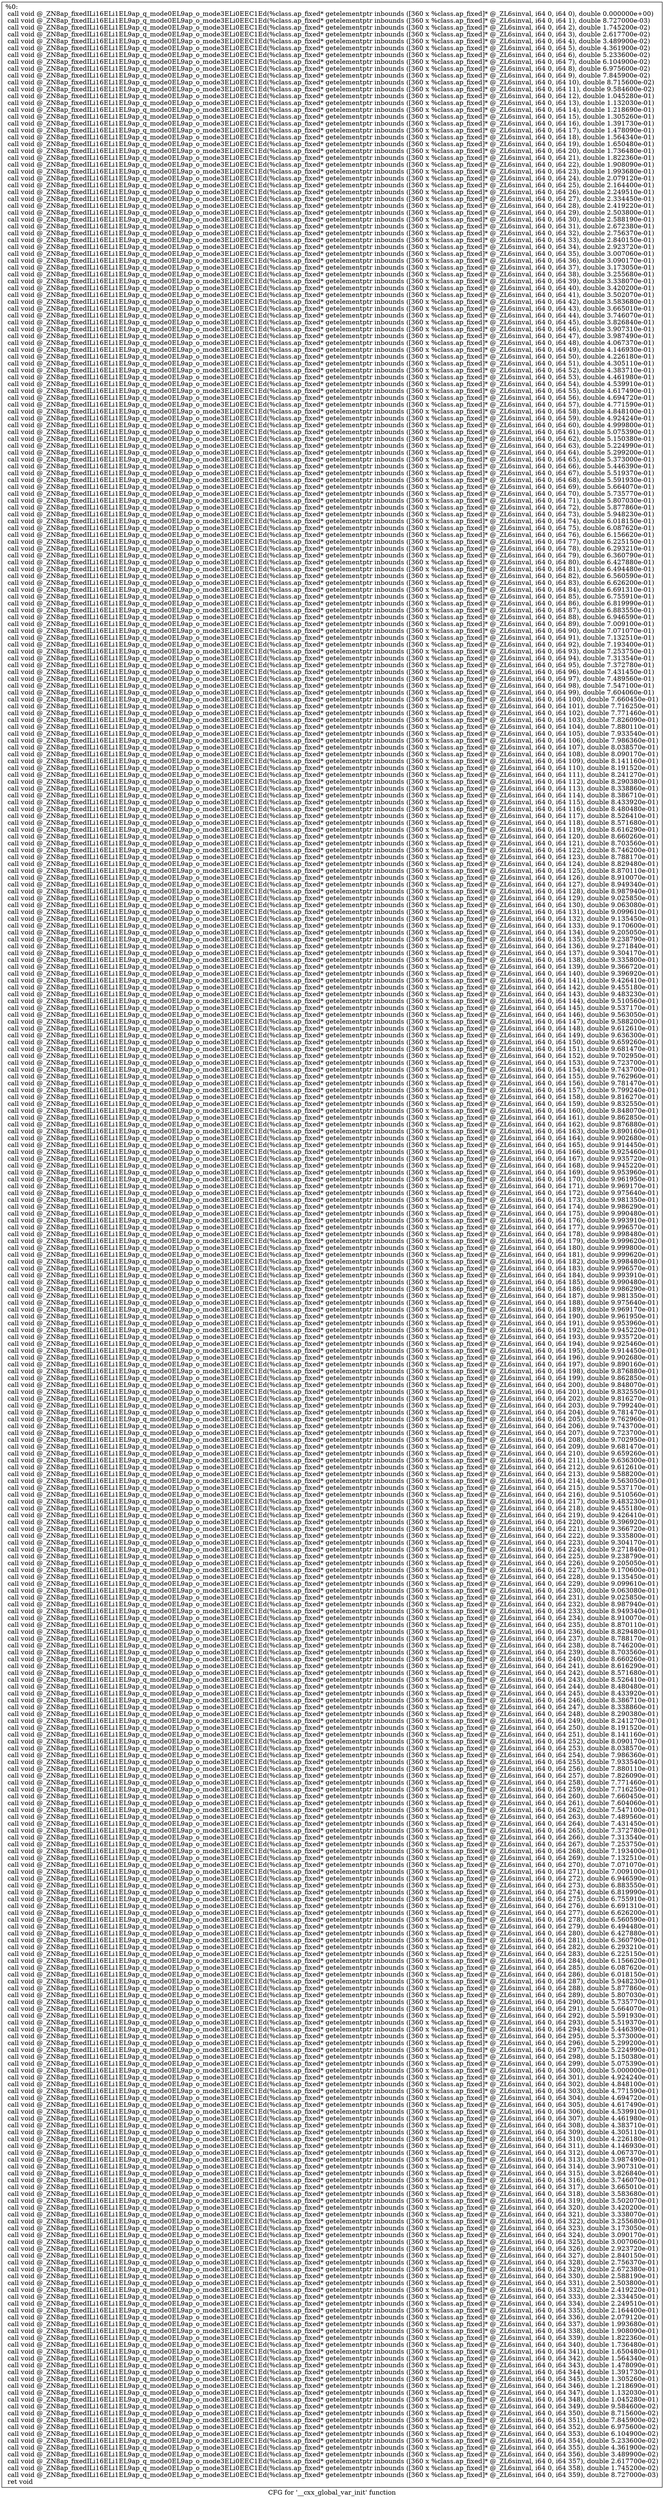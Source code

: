 digraph "CFG for '__cxx_global_var_init' function" {
	label="CFG for '__cxx_global_var_init' function";

	Node0x17aff00 [shape=record,label="{%0:\l  call void @_ZN8ap_fixedILi16ELi1EL9ap_q_mode0EL9ap_o_mode3ELi0EEC1Ed(%class.ap_fixed* getelementptr inbounds ([360 x %class.ap_fixed]* @_ZL6sinval, i64 0, i64 0), double 0.000000e+00)\l  call void @_ZN8ap_fixedILi16ELi1EL9ap_q_mode0EL9ap_o_mode3ELi0EEC1Ed(%class.ap_fixed* getelementptr inbounds ([360 x %class.ap_fixed]* @_ZL6sinval, i64 0, i64 1), double 8.727000e-03)\l  call void @_ZN8ap_fixedILi16ELi1EL9ap_q_mode0EL9ap_o_mode3ELi0EEC1Ed(%class.ap_fixed* getelementptr inbounds ([360 x %class.ap_fixed]* @_ZL6sinval, i64 0, i64 2), double 1.745200e-02)\l  call void @_ZN8ap_fixedILi16ELi1EL9ap_q_mode0EL9ap_o_mode3ELi0EEC1Ed(%class.ap_fixed* getelementptr inbounds ([360 x %class.ap_fixed]* @_ZL6sinval, i64 0, i64 3), double 2.617700e-02)\l  call void @_ZN8ap_fixedILi16ELi1EL9ap_q_mode0EL9ap_o_mode3ELi0EEC1Ed(%class.ap_fixed* getelementptr inbounds ([360 x %class.ap_fixed]* @_ZL6sinval, i64 0, i64 4), double 3.489900e-02)\l  call void @_ZN8ap_fixedILi16ELi1EL9ap_q_mode0EL9ap_o_mode3ELi0EEC1Ed(%class.ap_fixed* getelementptr inbounds ([360 x %class.ap_fixed]* @_ZL6sinval, i64 0, i64 5), double 4.361900e-02)\l  call void @_ZN8ap_fixedILi16ELi1EL9ap_q_mode0EL9ap_o_mode3ELi0EEC1Ed(%class.ap_fixed* getelementptr inbounds ([360 x %class.ap_fixed]* @_ZL6sinval, i64 0, i64 6), double 5.233600e-02)\l  call void @_ZN8ap_fixedILi16ELi1EL9ap_q_mode0EL9ap_o_mode3ELi0EEC1Ed(%class.ap_fixed* getelementptr inbounds ([360 x %class.ap_fixed]* @_ZL6sinval, i64 0, i64 7), double 6.104900e-02)\l  call void @_ZN8ap_fixedILi16ELi1EL9ap_q_mode0EL9ap_o_mode3ELi0EEC1Ed(%class.ap_fixed* getelementptr inbounds ([360 x %class.ap_fixed]* @_ZL6sinval, i64 0, i64 8), double 6.975600e-02)\l  call void @_ZN8ap_fixedILi16ELi1EL9ap_q_mode0EL9ap_o_mode3ELi0EEC1Ed(%class.ap_fixed* getelementptr inbounds ([360 x %class.ap_fixed]* @_ZL6sinval, i64 0, i64 9), double 7.845900e-02)\l  call void @_ZN8ap_fixedILi16ELi1EL9ap_q_mode0EL9ap_o_mode3ELi0EEC1Ed(%class.ap_fixed* getelementptr inbounds ([360 x %class.ap_fixed]* @_ZL6sinval, i64 0, i64 10), double 8.715600e-02)\l  call void @_ZN8ap_fixedILi16ELi1EL9ap_q_mode0EL9ap_o_mode3ELi0EEC1Ed(%class.ap_fixed* getelementptr inbounds ([360 x %class.ap_fixed]* @_ZL6sinval, i64 0, i64 11), double 9.584600e-02)\l  call void @_ZN8ap_fixedILi16ELi1EL9ap_q_mode0EL9ap_o_mode3ELi0EEC1Ed(%class.ap_fixed* getelementptr inbounds ([360 x %class.ap_fixed]* @_ZL6sinval, i64 0, i64 12), double 1.045280e-01)\l  call void @_ZN8ap_fixedILi16ELi1EL9ap_q_mode0EL9ap_o_mode3ELi0EEC1Ed(%class.ap_fixed* getelementptr inbounds ([360 x %class.ap_fixed]* @_ZL6sinval, i64 0, i64 13), double 1.132030e-01)\l  call void @_ZN8ap_fixedILi16ELi1EL9ap_q_mode0EL9ap_o_mode3ELi0EEC1Ed(%class.ap_fixed* getelementptr inbounds ([360 x %class.ap_fixed]* @_ZL6sinval, i64 0, i64 14), double 1.218690e-01)\l  call void @_ZN8ap_fixedILi16ELi1EL9ap_q_mode0EL9ap_o_mode3ELi0EEC1Ed(%class.ap_fixed* getelementptr inbounds ([360 x %class.ap_fixed]* @_ZL6sinval, i64 0, i64 15), double 1.305260e-01)\l  call void @_ZN8ap_fixedILi16ELi1EL9ap_q_mode0EL9ap_o_mode3ELi0EEC1Ed(%class.ap_fixed* getelementptr inbounds ([360 x %class.ap_fixed]* @_ZL6sinval, i64 0, i64 16), double 1.391730e-01)\l  call void @_ZN8ap_fixedILi16ELi1EL9ap_q_mode0EL9ap_o_mode3ELi0EEC1Ed(%class.ap_fixed* getelementptr inbounds ([360 x %class.ap_fixed]* @_ZL6sinval, i64 0, i64 17), double 1.478090e-01)\l  call void @_ZN8ap_fixedILi16ELi1EL9ap_q_mode0EL9ap_o_mode3ELi0EEC1Ed(%class.ap_fixed* getelementptr inbounds ([360 x %class.ap_fixed]* @_ZL6sinval, i64 0, i64 18), double 1.564340e-01)\l  call void @_ZN8ap_fixedILi16ELi1EL9ap_q_mode0EL9ap_o_mode3ELi0EEC1Ed(%class.ap_fixed* getelementptr inbounds ([360 x %class.ap_fixed]* @_ZL6sinval, i64 0, i64 19), double 1.650480e-01)\l  call void @_ZN8ap_fixedILi16ELi1EL9ap_q_mode0EL9ap_o_mode3ELi0EEC1Ed(%class.ap_fixed* getelementptr inbounds ([360 x %class.ap_fixed]* @_ZL6sinval, i64 0, i64 20), double 1.736480e-01)\l  call void @_ZN8ap_fixedILi16ELi1EL9ap_q_mode0EL9ap_o_mode3ELi0EEC1Ed(%class.ap_fixed* getelementptr inbounds ([360 x %class.ap_fixed]* @_ZL6sinval, i64 0, i64 21), double 1.822360e-01)\l  call void @_ZN8ap_fixedILi16ELi1EL9ap_q_mode0EL9ap_o_mode3ELi0EEC1Ed(%class.ap_fixed* getelementptr inbounds ([360 x %class.ap_fixed]* @_ZL6sinval, i64 0, i64 22), double 1.908090e-01)\l  call void @_ZN8ap_fixedILi16ELi1EL9ap_q_mode0EL9ap_o_mode3ELi0EEC1Ed(%class.ap_fixed* getelementptr inbounds ([360 x %class.ap_fixed]* @_ZL6sinval, i64 0, i64 23), double 1.993680e-01)\l  call void @_ZN8ap_fixedILi16ELi1EL9ap_q_mode0EL9ap_o_mode3ELi0EEC1Ed(%class.ap_fixed* getelementptr inbounds ([360 x %class.ap_fixed]* @_ZL6sinval, i64 0, i64 24), double 2.079120e-01)\l  call void @_ZN8ap_fixedILi16ELi1EL9ap_q_mode0EL9ap_o_mode3ELi0EEC1Ed(%class.ap_fixed* getelementptr inbounds ([360 x %class.ap_fixed]* @_ZL6sinval, i64 0, i64 25), double 2.164400e-01)\l  call void @_ZN8ap_fixedILi16ELi1EL9ap_q_mode0EL9ap_o_mode3ELi0EEC1Ed(%class.ap_fixed* getelementptr inbounds ([360 x %class.ap_fixed]* @_ZL6sinval, i64 0, i64 26), double 2.249510e-01)\l  call void @_ZN8ap_fixedILi16ELi1EL9ap_q_mode0EL9ap_o_mode3ELi0EEC1Ed(%class.ap_fixed* getelementptr inbounds ([360 x %class.ap_fixed]* @_ZL6sinval, i64 0, i64 27), double 2.334450e-01)\l  call void @_ZN8ap_fixedILi16ELi1EL9ap_q_mode0EL9ap_o_mode3ELi0EEC1Ed(%class.ap_fixed* getelementptr inbounds ([360 x %class.ap_fixed]* @_ZL6sinval, i64 0, i64 28), double 2.419220e-01)\l  call void @_ZN8ap_fixedILi16ELi1EL9ap_q_mode0EL9ap_o_mode3ELi0EEC1Ed(%class.ap_fixed* getelementptr inbounds ([360 x %class.ap_fixed]* @_ZL6sinval, i64 0, i64 29), double 2.503800e-01)\l  call void @_ZN8ap_fixedILi16ELi1EL9ap_q_mode0EL9ap_o_mode3ELi0EEC1Ed(%class.ap_fixed* getelementptr inbounds ([360 x %class.ap_fixed]* @_ZL6sinval, i64 0, i64 30), double 2.588190e-01)\l  call void @_ZN8ap_fixedILi16ELi1EL9ap_q_mode0EL9ap_o_mode3ELi0EEC1Ed(%class.ap_fixed* getelementptr inbounds ([360 x %class.ap_fixed]* @_ZL6sinval, i64 0, i64 31), double 2.672380e-01)\l  call void @_ZN8ap_fixedILi16ELi1EL9ap_q_mode0EL9ap_o_mode3ELi0EEC1Ed(%class.ap_fixed* getelementptr inbounds ([360 x %class.ap_fixed]* @_ZL6sinval, i64 0, i64 32), double 2.756370e-01)\l  call void @_ZN8ap_fixedILi16ELi1EL9ap_q_mode0EL9ap_o_mode3ELi0EEC1Ed(%class.ap_fixed* getelementptr inbounds ([360 x %class.ap_fixed]* @_ZL6sinval, i64 0, i64 33), double 2.840150e-01)\l  call void @_ZN8ap_fixedILi16ELi1EL9ap_q_mode0EL9ap_o_mode3ELi0EEC1Ed(%class.ap_fixed* getelementptr inbounds ([360 x %class.ap_fixed]* @_ZL6sinval, i64 0, i64 34), double 2.923720e-01)\l  call void @_ZN8ap_fixedILi16ELi1EL9ap_q_mode0EL9ap_o_mode3ELi0EEC1Ed(%class.ap_fixed* getelementptr inbounds ([360 x %class.ap_fixed]* @_ZL6sinval, i64 0, i64 35), double 3.007060e-01)\l  call void @_ZN8ap_fixedILi16ELi1EL9ap_q_mode0EL9ap_o_mode3ELi0EEC1Ed(%class.ap_fixed* getelementptr inbounds ([360 x %class.ap_fixed]* @_ZL6sinval, i64 0, i64 36), double 3.090170e-01)\l  call void @_ZN8ap_fixedILi16ELi1EL9ap_q_mode0EL9ap_o_mode3ELi0EEC1Ed(%class.ap_fixed* getelementptr inbounds ([360 x %class.ap_fixed]* @_ZL6sinval, i64 0, i64 37), double 3.173050e-01)\l  call void @_ZN8ap_fixedILi16ELi1EL9ap_q_mode0EL9ap_o_mode3ELi0EEC1Ed(%class.ap_fixed* getelementptr inbounds ([360 x %class.ap_fixed]* @_ZL6sinval, i64 0, i64 38), double 3.255680e-01)\l  call void @_ZN8ap_fixedILi16ELi1EL9ap_q_mode0EL9ap_o_mode3ELi0EEC1Ed(%class.ap_fixed* getelementptr inbounds ([360 x %class.ap_fixed]* @_ZL6sinval, i64 0, i64 39), double 3.338070e-01)\l  call void @_ZN8ap_fixedILi16ELi1EL9ap_q_mode0EL9ap_o_mode3ELi0EEC1Ed(%class.ap_fixed* getelementptr inbounds ([360 x %class.ap_fixed]* @_ZL6sinval, i64 0, i64 40), double 3.420200e-01)\l  call void @_ZN8ap_fixedILi16ELi1EL9ap_q_mode0EL9ap_o_mode3ELi0EEC1Ed(%class.ap_fixed* getelementptr inbounds ([360 x %class.ap_fixed]* @_ZL6sinval, i64 0, i64 41), double 3.502070e-01)\l  call void @_ZN8ap_fixedILi16ELi1EL9ap_q_mode0EL9ap_o_mode3ELi0EEC1Ed(%class.ap_fixed* getelementptr inbounds ([360 x %class.ap_fixed]* @_ZL6sinval, i64 0, i64 42), double 3.583680e-01)\l  call void @_ZN8ap_fixedILi16ELi1EL9ap_q_mode0EL9ap_o_mode3ELi0EEC1Ed(%class.ap_fixed* getelementptr inbounds ([360 x %class.ap_fixed]* @_ZL6sinval, i64 0, i64 43), double 3.665010e-01)\l  call void @_ZN8ap_fixedILi16ELi1EL9ap_q_mode0EL9ap_o_mode3ELi0EEC1Ed(%class.ap_fixed* getelementptr inbounds ([360 x %class.ap_fixed]* @_ZL6sinval, i64 0, i64 44), double 3.746070e-01)\l  call void @_ZN8ap_fixedILi16ELi1EL9ap_q_mode0EL9ap_o_mode3ELi0EEC1Ed(%class.ap_fixed* getelementptr inbounds ([360 x %class.ap_fixed]* @_ZL6sinval, i64 0, i64 45), double 3.826840e-01)\l  call void @_ZN8ap_fixedILi16ELi1EL9ap_q_mode0EL9ap_o_mode3ELi0EEC1Ed(%class.ap_fixed* getelementptr inbounds ([360 x %class.ap_fixed]* @_ZL6sinval, i64 0, i64 46), double 3.907310e-01)\l  call void @_ZN8ap_fixedILi16ELi1EL9ap_q_mode0EL9ap_o_mode3ELi0EEC1Ed(%class.ap_fixed* getelementptr inbounds ([360 x %class.ap_fixed]* @_ZL6sinval, i64 0, i64 47), double 3.987490e-01)\l  call void @_ZN8ap_fixedILi16ELi1EL9ap_q_mode0EL9ap_o_mode3ELi0EEC1Ed(%class.ap_fixed* getelementptr inbounds ([360 x %class.ap_fixed]* @_ZL6sinval, i64 0, i64 48), double 4.067370e-01)\l  call void @_ZN8ap_fixedILi16ELi1EL9ap_q_mode0EL9ap_o_mode3ELi0EEC1Ed(%class.ap_fixed* getelementptr inbounds ([360 x %class.ap_fixed]* @_ZL6sinval, i64 0, i64 49), double 4.146930e-01)\l  call void @_ZN8ap_fixedILi16ELi1EL9ap_q_mode0EL9ap_o_mode3ELi0EEC1Ed(%class.ap_fixed* getelementptr inbounds ([360 x %class.ap_fixed]* @_ZL6sinval, i64 0, i64 50), double 4.226180e-01)\l  call void @_ZN8ap_fixedILi16ELi1EL9ap_q_mode0EL9ap_o_mode3ELi0EEC1Ed(%class.ap_fixed* getelementptr inbounds ([360 x %class.ap_fixed]* @_ZL6sinval, i64 0, i64 51), double 4.305110e-01)\l  call void @_ZN8ap_fixedILi16ELi1EL9ap_q_mode0EL9ap_o_mode3ELi0EEC1Ed(%class.ap_fixed* getelementptr inbounds ([360 x %class.ap_fixed]* @_ZL6sinval, i64 0, i64 52), double 4.383710e-01)\l  call void @_ZN8ap_fixedILi16ELi1EL9ap_q_mode0EL9ap_o_mode3ELi0EEC1Ed(%class.ap_fixed* getelementptr inbounds ([360 x %class.ap_fixed]* @_ZL6sinval, i64 0, i64 53), double 4.461980e-01)\l  call void @_ZN8ap_fixedILi16ELi1EL9ap_q_mode0EL9ap_o_mode3ELi0EEC1Ed(%class.ap_fixed* getelementptr inbounds ([360 x %class.ap_fixed]* @_ZL6sinval, i64 0, i64 54), double 4.539910e-01)\l  call void @_ZN8ap_fixedILi16ELi1EL9ap_q_mode0EL9ap_o_mode3ELi0EEC1Ed(%class.ap_fixed* getelementptr inbounds ([360 x %class.ap_fixed]* @_ZL6sinval, i64 0, i64 55), double 4.617490e-01)\l  call void @_ZN8ap_fixedILi16ELi1EL9ap_q_mode0EL9ap_o_mode3ELi0EEC1Ed(%class.ap_fixed* getelementptr inbounds ([360 x %class.ap_fixed]* @_ZL6sinval, i64 0, i64 56), double 4.694720e-01)\l  call void @_ZN8ap_fixedILi16ELi1EL9ap_q_mode0EL9ap_o_mode3ELi0EEC1Ed(%class.ap_fixed* getelementptr inbounds ([360 x %class.ap_fixed]* @_ZL6sinval, i64 0, i64 57), double 4.771590e-01)\l  call void @_ZN8ap_fixedILi16ELi1EL9ap_q_mode0EL9ap_o_mode3ELi0EEC1Ed(%class.ap_fixed* getelementptr inbounds ([360 x %class.ap_fixed]* @_ZL6sinval, i64 0, i64 58), double 4.848100e-01)\l  call void @_ZN8ap_fixedILi16ELi1EL9ap_q_mode0EL9ap_o_mode3ELi0EEC1Ed(%class.ap_fixed* getelementptr inbounds ([360 x %class.ap_fixed]* @_ZL6sinval, i64 0, i64 59), double 4.924240e-01)\l  call void @_ZN8ap_fixedILi16ELi1EL9ap_q_mode0EL9ap_o_mode3ELi0EEC1Ed(%class.ap_fixed* getelementptr inbounds ([360 x %class.ap_fixed]* @_ZL6sinval, i64 0, i64 60), double 4.999800e-01)\l  call void @_ZN8ap_fixedILi16ELi1EL9ap_q_mode0EL9ap_o_mode3ELi0EEC1Ed(%class.ap_fixed* getelementptr inbounds ([360 x %class.ap_fixed]* @_ZL6sinval, i64 0, i64 61), double 5.075390e-01)\l  call void @_ZN8ap_fixedILi16ELi1EL9ap_q_mode0EL9ap_o_mode3ELi0EEC1Ed(%class.ap_fixed* getelementptr inbounds ([360 x %class.ap_fixed]* @_ZL6sinval, i64 0, i64 62), double 5.150380e-01)\l  call void @_ZN8ap_fixedILi16ELi1EL9ap_q_mode0EL9ap_o_mode3ELi0EEC1Ed(%class.ap_fixed* getelementptr inbounds ([360 x %class.ap_fixed]* @_ZL6sinval, i64 0, i64 63), double 5.224990e-01)\l  call void @_ZN8ap_fixedILi16ELi1EL9ap_q_mode0EL9ap_o_mode3ELi0EEC1Ed(%class.ap_fixed* getelementptr inbounds ([360 x %class.ap_fixed]* @_ZL6sinval, i64 0, i64 64), double 5.299200e-01)\l  call void @_ZN8ap_fixedILi16ELi1EL9ap_q_mode0EL9ap_o_mode3ELi0EEC1Ed(%class.ap_fixed* getelementptr inbounds ([360 x %class.ap_fixed]* @_ZL6sinval, i64 0, i64 65), double 5.373000e-01)\l  call void @_ZN8ap_fixedILi16ELi1EL9ap_q_mode0EL9ap_o_mode3ELi0EEC1Ed(%class.ap_fixed* getelementptr inbounds ([360 x %class.ap_fixed]* @_ZL6sinval, i64 0, i64 66), double 5.446390e-01)\l  call void @_ZN8ap_fixedILi16ELi1EL9ap_q_mode0EL9ap_o_mode3ELi0EEC1Ed(%class.ap_fixed* getelementptr inbounds ([360 x %class.ap_fixed]* @_ZL6sinval, i64 0, i64 67), double 5.519370e-01)\l  call void @_ZN8ap_fixedILi16ELi1EL9ap_q_mode0EL9ap_o_mode3ELi0EEC1Ed(%class.ap_fixed* getelementptr inbounds ([360 x %class.ap_fixed]* @_ZL6sinval, i64 0, i64 68), double 5.591930e-01)\l  call void @_ZN8ap_fixedILi16ELi1EL9ap_q_mode0EL9ap_o_mode3ELi0EEC1Ed(%class.ap_fixed* getelementptr inbounds ([360 x %class.ap_fixed]* @_ZL6sinval, i64 0, i64 69), double 5.664070e-01)\l  call void @_ZN8ap_fixedILi16ELi1EL9ap_q_mode0EL9ap_o_mode3ELi0EEC1Ed(%class.ap_fixed* getelementptr inbounds ([360 x %class.ap_fixed]* @_ZL6sinval, i64 0, i64 70), double 5.735770e-01)\l  call void @_ZN8ap_fixedILi16ELi1EL9ap_q_mode0EL9ap_o_mode3ELi0EEC1Ed(%class.ap_fixed* getelementptr inbounds ([360 x %class.ap_fixed]* @_ZL6sinval, i64 0, i64 71), double 5.807030e-01)\l  call void @_ZN8ap_fixedILi16ELi1EL9ap_q_mode0EL9ap_o_mode3ELi0EEC1Ed(%class.ap_fixed* getelementptr inbounds ([360 x %class.ap_fixed]* @_ZL6sinval, i64 0, i64 72), double 5.877860e-01)\l  call void @_ZN8ap_fixedILi16ELi1EL9ap_q_mode0EL9ap_o_mode3ELi0EEC1Ed(%class.ap_fixed* getelementptr inbounds ([360 x %class.ap_fixed]* @_ZL6sinval, i64 0, i64 73), double 5.948230e-01)\l  call void @_ZN8ap_fixedILi16ELi1EL9ap_q_mode0EL9ap_o_mode3ELi0EEC1Ed(%class.ap_fixed* getelementptr inbounds ([360 x %class.ap_fixed]* @_ZL6sinval, i64 0, i64 74), double 6.018150e-01)\l  call void @_ZN8ap_fixedILi16ELi1EL9ap_q_mode0EL9ap_o_mode3ELi0EEC1Ed(%class.ap_fixed* getelementptr inbounds ([360 x %class.ap_fixed]* @_ZL6sinval, i64 0, i64 75), double 6.087620e-01)\l  call void @_ZN8ap_fixedILi16ELi1EL9ap_q_mode0EL9ap_o_mode3ELi0EEC1Ed(%class.ap_fixed* getelementptr inbounds ([360 x %class.ap_fixed]* @_ZL6sinval, i64 0, i64 76), double 6.156620e-01)\l  call void @_ZN8ap_fixedILi16ELi1EL9ap_q_mode0EL9ap_o_mode3ELi0EEC1Ed(%class.ap_fixed* getelementptr inbounds ([360 x %class.ap_fixed]* @_ZL6sinval, i64 0, i64 77), double 6.225150e-01)\l  call void @_ZN8ap_fixedILi16ELi1EL9ap_q_mode0EL9ap_o_mode3ELi0EEC1Ed(%class.ap_fixed* getelementptr inbounds ([360 x %class.ap_fixed]* @_ZL6sinval, i64 0, i64 78), double 6.293210e-01)\l  call void @_ZN8ap_fixedILi16ELi1EL9ap_q_mode0EL9ap_o_mode3ELi0EEC1Ed(%class.ap_fixed* getelementptr inbounds ([360 x %class.ap_fixed]* @_ZL6sinval, i64 0, i64 79), double 6.360790e-01)\l  call void @_ZN8ap_fixedILi16ELi1EL9ap_q_mode0EL9ap_o_mode3ELi0EEC1Ed(%class.ap_fixed* getelementptr inbounds ([360 x %class.ap_fixed]* @_ZL6sinval, i64 0, i64 80), double 6.427880e-01)\l  call void @_ZN8ap_fixedILi16ELi1EL9ap_q_mode0EL9ap_o_mode3ELi0EEC1Ed(%class.ap_fixed* getelementptr inbounds ([360 x %class.ap_fixed]* @_ZL6sinval, i64 0, i64 81), double 6.494480e-01)\l  call void @_ZN8ap_fixedILi16ELi1EL9ap_q_mode0EL9ap_o_mode3ELi0EEC1Ed(%class.ap_fixed* getelementptr inbounds ([360 x %class.ap_fixed]* @_ZL6sinval, i64 0, i64 82), double 6.560590e-01)\l  call void @_ZN8ap_fixedILi16ELi1EL9ap_q_mode0EL9ap_o_mode3ELi0EEC1Ed(%class.ap_fixed* getelementptr inbounds ([360 x %class.ap_fixed]* @_ZL6sinval, i64 0, i64 83), double 6.626200e-01)\l  call void @_ZN8ap_fixedILi16ELi1EL9ap_q_mode0EL9ap_o_mode3ELi0EEC1Ed(%class.ap_fixed* getelementptr inbounds ([360 x %class.ap_fixed]* @_ZL6sinval, i64 0, i64 84), double 6.691310e-01)\l  call void @_ZN8ap_fixedILi16ELi1EL9ap_q_mode0EL9ap_o_mode3ELi0EEC1Ed(%class.ap_fixed* getelementptr inbounds ([360 x %class.ap_fixed]* @_ZL6sinval, i64 0, i64 85), double 6.755910e-01)\l  call void @_ZN8ap_fixedILi16ELi1EL9ap_q_mode0EL9ap_o_mode3ELi0EEC1Ed(%class.ap_fixed* getelementptr inbounds ([360 x %class.ap_fixed]* @_ZL6sinval, i64 0, i64 86), double 6.819990e-01)\l  call void @_ZN8ap_fixedILi16ELi1EL9ap_q_mode0EL9ap_o_mode3ELi0EEC1Ed(%class.ap_fixed* getelementptr inbounds ([360 x %class.ap_fixed]* @_ZL6sinval, i64 0, i64 87), double 6.883550e-01)\l  call void @_ZN8ap_fixedILi16ELi1EL9ap_q_mode0EL9ap_o_mode3ELi0EEC1Ed(%class.ap_fixed* getelementptr inbounds ([360 x %class.ap_fixed]* @_ZL6sinval, i64 0, i64 88), double 6.946590e-01)\l  call void @_ZN8ap_fixedILi16ELi1EL9ap_q_mode0EL9ap_o_mode3ELi0EEC1Ed(%class.ap_fixed* getelementptr inbounds ([360 x %class.ap_fixed]* @_ZL6sinval, i64 0, i64 89), double 7.009100e-01)\l  call void @_ZN8ap_fixedILi16ELi1EL9ap_q_mode0EL9ap_o_mode3ELi0EEC1Ed(%class.ap_fixed* getelementptr inbounds ([360 x %class.ap_fixed]* @_ZL6sinval, i64 0, i64 90), double 7.071070e-01)\l  call void @_ZN8ap_fixedILi16ELi1EL9ap_q_mode0EL9ap_o_mode3ELi0EEC1Ed(%class.ap_fixed* getelementptr inbounds ([360 x %class.ap_fixed]* @_ZL6sinval, i64 0, i64 91), double 7.132510e-01)\l  call void @_ZN8ap_fixedILi16ELi1EL9ap_q_mode0EL9ap_o_mode3ELi0EEC1Ed(%class.ap_fixed* getelementptr inbounds ([360 x %class.ap_fixed]* @_ZL6sinval, i64 0, i64 92), double 7.193400e-01)\l  call void @_ZN8ap_fixedILi16ELi1EL9ap_q_mode0EL9ap_o_mode3ELi0EEC1Ed(%class.ap_fixed* getelementptr inbounds ([360 x %class.ap_fixed]* @_ZL6sinval, i64 0, i64 93), double 7.253750e-01)\l  call void @_ZN8ap_fixedILi16ELi1EL9ap_q_mode0EL9ap_o_mode3ELi0EEC1Ed(%class.ap_fixed* getelementptr inbounds ([360 x %class.ap_fixed]* @_ZL6sinval, i64 0, i64 94), double 7.313540e-01)\l  call void @_ZN8ap_fixedILi16ELi1EL9ap_q_mode0EL9ap_o_mode3ELi0EEC1Ed(%class.ap_fixed* getelementptr inbounds ([360 x %class.ap_fixed]* @_ZL6sinval, i64 0, i64 95), double 7.372780e-01)\l  call void @_ZN8ap_fixedILi16ELi1EL9ap_q_mode0EL9ap_o_mode3ELi0EEC1Ed(%class.ap_fixed* getelementptr inbounds ([360 x %class.ap_fixed]* @_ZL6sinval, i64 0, i64 96), double 7.431450e-01)\l  call void @_ZN8ap_fixedILi16ELi1EL9ap_q_mode0EL9ap_o_mode3ELi0EEC1Ed(%class.ap_fixed* getelementptr inbounds ([360 x %class.ap_fixed]* @_ZL6sinval, i64 0, i64 97), double 7.489560e-01)\l  call void @_ZN8ap_fixedILi16ELi1EL9ap_q_mode0EL9ap_o_mode3ELi0EEC1Ed(%class.ap_fixed* getelementptr inbounds ([360 x %class.ap_fixed]* @_ZL6sinval, i64 0, i64 98), double 7.547100e-01)\l  call void @_ZN8ap_fixedILi16ELi1EL9ap_q_mode0EL9ap_o_mode3ELi0EEC1Ed(%class.ap_fixed* getelementptr inbounds ([360 x %class.ap_fixed]* @_ZL6sinval, i64 0, i64 99), double 7.604060e-01)\l  call void @_ZN8ap_fixedILi16ELi1EL9ap_q_mode0EL9ap_o_mode3ELi0EEC1Ed(%class.ap_fixed* getelementptr inbounds ([360 x %class.ap_fixed]* @_ZL6sinval, i64 0, i64 100), double 7.660450e-01)\l  call void @_ZN8ap_fixedILi16ELi1EL9ap_q_mode0EL9ap_o_mode3ELi0EEC1Ed(%class.ap_fixed* getelementptr inbounds ([360 x %class.ap_fixed]* @_ZL6sinval, i64 0, i64 101), double 7.716250e-01)\l  call void @_ZN8ap_fixedILi16ELi1EL9ap_q_mode0EL9ap_o_mode3ELi0EEC1Ed(%class.ap_fixed* getelementptr inbounds ([360 x %class.ap_fixed]* @_ZL6sinval, i64 0, i64 102), double 7.771460e-01)\l  call void @_ZN8ap_fixedILi16ELi1EL9ap_q_mode0EL9ap_o_mode3ELi0EEC1Ed(%class.ap_fixed* getelementptr inbounds ([360 x %class.ap_fixed]* @_ZL6sinval, i64 0, i64 103), double 7.826090e-01)\l  call void @_ZN8ap_fixedILi16ELi1EL9ap_q_mode0EL9ap_o_mode3ELi0EEC1Ed(%class.ap_fixed* getelementptr inbounds ([360 x %class.ap_fixed]* @_ZL6sinval, i64 0, i64 104), double 7.880110e-01)\l  call void @_ZN8ap_fixedILi16ELi1EL9ap_q_mode0EL9ap_o_mode3ELi0EEC1Ed(%class.ap_fixed* getelementptr inbounds ([360 x %class.ap_fixed]* @_ZL6sinval, i64 0, i64 105), double 7.933540e-01)\l  call void @_ZN8ap_fixedILi16ELi1EL9ap_q_mode0EL9ap_o_mode3ELi0EEC1Ed(%class.ap_fixed* getelementptr inbounds ([360 x %class.ap_fixed]* @_ZL6sinval, i64 0, i64 106), double 7.986360e-01)\l  call void @_ZN8ap_fixedILi16ELi1EL9ap_q_mode0EL9ap_o_mode3ELi0EEC1Ed(%class.ap_fixed* getelementptr inbounds ([360 x %class.ap_fixed]* @_ZL6sinval, i64 0, i64 107), double 8.038570e-01)\l  call void @_ZN8ap_fixedILi16ELi1EL9ap_q_mode0EL9ap_o_mode3ELi0EEC1Ed(%class.ap_fixed* getelementptr inbounds ([360 x %class.ap_fixed]* @_ZL6sinval, i64 0, i64 108), double 8.090170e-01)\l  call void @_ZN8ap_fixedILi16ELi1EL9ap_q_mode0EL9ap_o_mode3ELi0EEC1Ed(%class.ap_fixed* getelementptr inbounds ([360 x %class.ap_fixed]* @_ZL6sinval, i64 0, i64 109), double 8.141160e-01)\l  call void @_ZN8ap_fixedILi16ELi1EL9ap_q_mode0EL9ap_o_mode3ELi0EEC1Ed(%class.ap_fixed* getelementptr inbounds ([360 x %class.ap_fixed]* @_ZL6sinval, i64 0, i64 110), double 8.191520e-01)\l  call void @_ZN8ap_fixedILi16ELi1EL9ap_q_mode0EL9ap_o_mode3ELi0EEC1Ed(%class.ap_fixed* getelementptr inbounds ([360 x %class.ap_fixed]* @_ZL6sinval, i64 0, i64 111), double 8.241270e-01)\l  call void @_ZN8ap_fixedILi16ELi1EL9ap_q_mode0EL9ap_o_mode3ELi0EEC1Ed(%class.ap_fixed* getelementptr inbounds ([360 x %class.ap_fixed]* @_ZL6sinval, i64 0, i64 112), double 8.290380e-01)\l  call void @_ZN8ap_fixedILi16ELi1EL9ap_q_mode0EL9ap_o_mode3ELi0EEC1Ed(%class.ap_fixed* getelementptr inbounds ([360 x %class.ap_fixed]* @_ZL6sinval, i64 0, i64 113), double 8.338860e-01)\l  call void @_ZN8ap_fixedILi16ELi1EL9ap_q_mode0EL9ap_o_mode3ELi0EEC1Ed(%class.ap_fixed* getelementptr inbounds ([360 x %class.ap_fixed]* @_ZL6sinval, i64 0, i64 114), double 8.386710e-01)\l  call void @_ZN8ap_fixedILi16ELi1EL9ap_q_mode0EL9ap_o_mode3ELi0EEC1Ed(%class.ap_fixed* getelementptr inbounds ([360 x %class.ap_fixed]* @_ZL6sinval, i64 0, i64 115), double 8.433920e-01)\l  call void @_ZN8ap_fixedILi16ELi1EL9ap_q_mode0EL9ap_o_mode3ELi0EEC1Ed(%class.ap_fixed* getelementptr inbounds ([360 x %class.ap_fixed]* @_ZL6sinval, i64 0, i64 116), double 8.480480e-01)\l  call void @_ZN8ap_fixedILi16ELi1EL9ap_q_mode0EL9ap_o_mode3ELi0EEC1Ed(%class.ap_fixed* getelementptr inbounds ([360 x %class.ap_fixed]* @_ZL6sinval, i64 0, i64 117), double 8.526410e-01)\l  call void @_ZN8ap_fixedILi16ELi1EL9ap_q_mode0EL9ap_o_mode3ELi0EEC1Ed(%class.ap_fixed* getelementptr inbounds ([360 x %class.ap_fixed]* @_ZL6sinval, i64 0, i64 118), double 8.571680e-01)\l  call void @_ZN8ap_fixedILi16ELi1EL9ap_q_mode0EL9ap_o_mode3ELi0EEC1Ed(%class.ap_fixed* getelementptr inbounds ([360 x %class.ap_fixed]* @_ZL6sinval, i64 0, i64 119), double 8.616290e-01)\l  call void @_ZN8ap_fixedILi16ELi1EL9ap_q_mode0EL9ap_o_mode3ELi0EEC1Ed(%class.ap_fixed* getelementptr inbounds ([360 x %class.ap_fixed]* @_ZL6sinval, i64 0, i64 120), double 8.660260e-01)\l  call void @_ZN8ap_fixedILi16ELi1EL9ap_q_mode0EL9ap_o_mode3ELi0EEC1Ed(%class.ap_fixed* getelementptr inbounds ([360 x %class.ap_fixed]* @_ZL6sinval, i64 0, i64 121), double 8.703560e-01)\l  call void @_ZN8ap_fixedILi16ELi1EL9ap_q_mode0EL9ap_o_mode3ELi0EEC1Ed(%class.ap_fixed* getelementptr inbounds ([360 x %class.ap_fixed]* @_ZL6sinval, i64 0, i64 122), double 8.746200e-01)\l  call void @_ZN8ap_fixedILi16ELi1EL9ap_q_mode0EL9ap_o_mode3ELi0EEC1Ed(%class.ap_fixed* getelementptr inbounds ([360 x %class.ap_fixed]* @_ZL6sinval, i64 0, i64 123), double 8.788170e-01)\l  call void @_ZN8ap_fixedILi16ELi1EL9ap_q_mode0EL9ap_o_mode3ELi0EEC1Ed(%class.ap_fixed* getelementptr inbounds ([360 x %class.ap_fixed]* @_ZL6sinval, i64 0, i64 124), double 8.829480e-01)\l  call void @_ZN8ap_fixedILi16ELi1EL9ap_q_mode0EL9ap_o_mode3ELi0EEC1Ed(%class.ap_fixed* getelementptr inbounds ([360 x %class.ap_fixed]* @_ZL6sinval, i64 0, i64 125), double 8.870110e-01)\l  call void @_ZN8ap_fixedILi16ELi1EL9ap_q_mode0EL9ap_o_mode3ELi0EEC1Ed(%class.ap_fixed* getelementptr inbounds ([360 x %class.ap_fixed]* @_ZL6sinval, i64 0, i64 126), double 8.910070e-01)\l  call void @_ZN8ap_fixedILi16ELi1EL9ap_q_mode0EL9ap_o_mode3ELi0EEC1Ed(%class.ap_fixed* getelementptr inbounds ([360 x %class.ap_fixed]* @_ZL6sinval, i64 0, i64 127), double 8.949340e-01)\l  call void @_ZN8ap_fixedILi16ELi1EL9ap_q_mode0EL9ap_o_mode3ELi0EEC1Ed(%class.ap_fixed* getelementptr inbounds ([360 x %class.ap_fixed]* @_ZL6sinval, i64 0, i64 128), double 8.987940e-01)\l  call void @_ZN8ap_fixedILi16ELi1EL9ap_q_mode0EL9ap_o_mode3ELi0EEC1Ed(%class.ap_fixed* getelementptr inbounds ([360 x %class.ap_fixed]* @_ZL6sinval, i64 0, i64 129), double 9.025850e-01)\l  call void @_ZN8ap_fixedILi16ELi1EL9ap_q_mode0EL9ap_o_mode3ELi0EEC1Ed(%class.ap_fixed* getelementptr inbounds ([360 x %class.ap_fixed]* @_ZL6sinval, i64 0, i64 130), double 9.063080e-01)\l  call void @_ZN8ap_fixedILi16ELi1EL9ap_q_mode0EL9ap_o_mode3ELi0EEC1Ed(%class.ap_fixed* getelementptr inbounds ([360 x %class.ap_fixed]* @_ZL6sinval, i64 0, i64 131), double 9.099610e-01)\l  call void @_ZN8ap_fixedILi16ELi1EL9ap_q_mode0EL9ap_o_mode3ELi0EEC1Ed(%class.ap_fixed* getelementptr inbounds ([360 x %class.ap_fixed]* @_ZL6sinval, i64 0, i64 132), double 9.135450e-01)\l  call void @_ZN8ap_fixedILi16ELi1EL9ap_q_mode0EL9ap_o_mode3ELi0EEC1Ed(%class.ap_fixed* getelementptr inbounds ([360 x %class.ap_fixed]* @_ZL6sinval, i64 0, i64 133), double 9.170600e-01)\l  call void @_ZN8ap_fixedILi16ELi1EL9ap_q_mode0EL9ap_o_mode3ELi0EEC1Ed(%class.ap_fixed* getelementptr inbounds ([360 x %class.ap_fixed]* @_ZL6sinval, i64 0, i64 134), double 9.205050e-01)\l  call void @_ZN8ap_fixedILi16ELi1EL9ap_q_mode0EL9ap_o_mode3ELi0EEC1Ed(%class.ap_fixed* getelementptr inbounds ([360 x %class.ap_fixed]* @_ZL6sinval, i64 0, i64 135), double 9.238790e-01)\l  call void @_ZN8ap_fixedILi16ELi1EL9ap_q_mode0EL9ap_o_mode3ELi0EEC1Ed(%class.ap_fixed* getelementptr inbounds ([360 x %class.ap_fixed]* @_ZL6sinval, i64 0, i64 136), double 9.271840e-01)\l  call void @_ZN8ap_fixedILi16ELi1EL9ap_q_mode0EL9ap_o_mode3ELi0EEC1Ed(%class.ap_fixed* getelementptr inbounds ([360 x %class.ap_fixed]* @_ZL6sinval, i64 0, i64 137), double 9.304170e-01)\l  call void @_ZN8ap_fixedILi16ELi1EL9ap_q_mode0EL9ap_o_mode3ELi0EEC1Ed(%class.ap_fixed* getelementptr inbounds ([360 x %class.ap_fixed]* @_ZL6sinval, i64 0, i64 138), double 9.335800e-01)\l  call void @_ZN8ap_fixedILi16ELi1EL9ap_q_mode0EL9ap_o_mode3ELi0EEC1Ed(%class.ap_fixed* getelementptr inbounds ([360 x %class.ap_fixed]* @_ZL6sinval, i64 0, i64 139), double 9.366720e-01)\l  call void @_ZN8ap_fixedILi16ELi1EL9ap_q_mode0EL9ap_o_mode3ELi0EEC1Ed(%class.ap_fixed* getelementptr inbounds ([360 x %class.ap_fixed]* @_ZL6sinval, i64 0, i64 140), double 9.396920e-01)\l  call void @_ZN8ap_fixedILi16ELi1EL9ap_q_mode0EL9ap_o_mode3ELi0EEC1Ed(%class.ap_fixed* getelementptr inbounds ([360 x %class.ap_fixed]* @_ZL6sinval, i64 0, i64 141), double 9.426410e-01)\l  call void @_ZN8ap_fixedILi16ELi1EL9ap_q_mode0EL9ap_o_mode3ELi0EEC1Ed(%class.ap_fixed* getelementptr inbounds ([360 x %class.ap_fixed]* @_ZL6sinval, i64 0, i64 142), double 9.455180e-01)\l  call void @_ZN8ap_fixedILi16ELi1EL9ap_q_mode0EL9ap_o_mode3ELi0EEC1Ed(%class.ap_fixed* getelementptr inbounds ([360 x %class.ap_fixed]* @_ZL6sinval, i64 0, i64 143), double 9.483230e-01)\l  call void @_ZN8ap_fixedILi16ELi1EL9ap_q_mode0EL9ap_o_mode3ELi0EEC1Ed(%class.ap_fixed* getelementptr inbounds ([360 x %class.ap_fixed]* @_ZL6sinval, i64 0, i64 144), double 9.510560e-01)\l  call void @_ZN8ap_fixedILi16ELi1EL9ap_q_mode0EL9ap_o_mode3ELi0EEC1Ed(%class.ap_fixed* getelementptr inbounds ([360 x %class.ap_fixed]* @_ZL6sinval, i64 0, i64 145), double 9.537170e-01)\l  call void @_ZN8ap_fixedILi16ELi1EL9ap_q_mode0EL9ap_o_mode3ELi0EEC1Ed(%class.ap_fixed* getelementptr inbounds ([360 x %class.ap_fixed]* @_ZL6sinval, i64 0, i64 146), double 9.563050e-01)\l  call void @_ZN8ap_fixedILi16ELi1EL9ap_q_mode0EL9ap_o_mode3ELi0EEC1Ed(%class.ap_fixed* getelementptr inbounds ([360 x %class.ap_fixed]* @_ZL6sinval, i64 0, i64 147), double 9.588200e-01)\l  call void @_ZN8ap_fixedILi16ELi1EL9ap_q_mode0EL9ap_o_mode3ELi0EEC1Ed(%class.ap_fixed* getelementptr inbounds ([360 x %class.ap_fixed]* @_ZL6sinval, i64 0, i64 148), double 9.612610e-01)\l  call void @_ZN8ap_fixedILi16ELi1EL9ap_q_mode0EL9ap_o_mode3ELi0EEC1Ed(%class.ap_fixed* getelementptr inbounds ([360 x %class.ap_fixed]* @_ZL6sinval, i64 0, i64 149), double 9.636300e-01)\l  call void @_ZN8ap_fixedILi16ELi1EL9ap_q_mode0EL9ap_o_mode3ELi0EEC1Ed(%class.ap_fixed* getelementptr inbounds ([360 x %class.ap_fixed]* @_ZL6sinval, i64 0, i64 150), double 9.659260e-01)\l  call void @_ZN8ap_fixedILi16ELi1EL9ap_q_mode0EL9ap_o_mode3ELi0EEC1Ed(%class.ap_fixed* getelementptr inbounds ([360 x %class.ap_fixed]* @_ZL6sinval, i64 0, i64 151), double 9.681470e-01)\l  call void @_ZN8ap_fixedILi16ELi1EL9ap_q_mode0EL9ap_o_mode3ELi0EEC1Ed(%class.ap_fixed* getelementptr inbounds ([360 x %class.ap_fixed]* @_ZL6sinval, i64 0, i64 152), double 9.702950e-01)\l  call void @_ZN8ap_fixedILi16ELi1EL9ap_q_mode0EL9ap_o_mode3ELi0EEC1Ed(%class.ap_fixed* getelementptr inbounds ([360 x %class.ap_fixed]* @_ZL6sinval, i64 0, i64 153), double 9.723700e-01)\l  call void @_ZN8ap_fixedILi16ELi1EL9ap_q_mode0EL9ap_o_mode3ELi0EEC1Ed(%class.ap_fixed* getelementptr inbounds ([360 x %class.ap_fixed]* @_ZL6sinval, i64 0, i64 154), double 9.743700e-01)\l  call void @_ZN8ap_fixedILi16ELi1EL9ap_q_mode0EL9ap_o_mode3ELi0EEC1Ed(%class.ap_fixed* getelementptr inbounds ([360 x %class.ap_fixed]* @_ZL6sinval, i64 0, i64 155), double 9.762960e-01)\l  call void @_ZN8ap_fixedILi16ELi1EL9ap_q_mode0EL9ap_o_mode3ELi0EEC1Ed(%class.ap_fixed* getelementptr inbounds ([360 x %class.ap_fixed]* @_ZL6sinval, i64 0, i64 156), double 9.781470e-01)\l  call void @_ZN8ap_fixedILi16ELi1EL9ap_q_mode0EL9ap_o_mode3ELi0EEC1Ed(%class.ap_fixed* getelementptr inbounds ([360 x %class.ap_fixed]* @_ZL6sinval, i64 0, i64 157), double 9.799240e-01)\l  call void @_ZN8ap_fixedILi16ELi1EL9ap_q_mode0EL9ap_o_mode3ELi0EEC1Ed(%class.ap_fixed* getelementptr inbounds ([360 x %class.ap_fixed]* @_ZL6sinval, i64 0, i64 158), double 9.816270e-01)\l  call void @_ZN8ap_fixedILi16ELi1EL9ap_q_mode0EL9ap_o_mode3ELi0EEC1Ed(%class.ap_fixed* getelementptr inbounds ([360 x %class.ap_fixed]* @_ZL6sinval, i64 0, i64 159), double 9.832550e-01)\l  call void @_ZN8ap_fixedILi16ELi1EL9ap_q_mode0EL9ap_o_mode3ELi0EEC1Ed(%class.ap_fixed* getelementptr inbounds ([360 x %class.ap_fixed]* @_ZL6sinval, i64 0, i64 160), double 9.848070e-01)\l  call void @_ZN8ap_fixedILi16ELi1EL9ap_q_mode0EL9ap_o_mode3ELi0EEC1Ed(%class.ap_fixed* getelementptr inbounds ([360 x %class.ap_fixed]* @_ZL6sinval, i64 0, i64 161), double 9.862850e-01)\l  call void @_ZN8ap_fixedILi16ELi1EL9ap_q_mode0EL9ap_o_mode3ELi0EEC1Ed(%class.ap_fixed* getelementptr inbounds ([360 x %class.ap_fixed]* @_ZL6sinval, i64 0, i64 162), double 9.876880e-01)\l  call void @_ZN8ap_fixedILi16ELi1EL9ap_q_mode0EL9ap_o_mode3ELi0EEC1Ed(%class.ap_fixed* getelementptr inbounds ([360 x %class.ap_fixed]* @_ZL6sinval, i64 0, i64 163), double 9.890160e-01)\l  call void @_ZN8ap_fixedILi16ELi1EL9ap_q_mode0EL9ap_o_mode3ELi0EEC1Ed(%class.ap_fixed* getelementptr inbounds ([360 x %class.ap_fixed]* @_ZL6sinval, i64 0, i64 164), double 9.902680e-01)\l  call void @_ZN8ap_fixedILi16ELi1EL9ap_q_mode0EL9ap_o_mode3ELi0EEC1Ed(%class.ap_fixed* getelementptr inbounds ([360 x %class.ap_fixed]* @_ZL6sinval, i64 0, i64 165), double 9.914450e-01)\l  call void @_ZN8ap_fixedILi16ELi1EL9ap_q_mode0EL9ap_o_mode3ELi0EEC1Ed(%class.ap_fixed* getelementptr inbounds ([360 x %class.ap_fixed]* @_ZL6sinval, i64 0, i64 166), double 9.925460e-01)\l  call void @_ZN8ap_fixedILi16ELi1EL9ap_q_mode0EL9ap_o_mode3ELi0EEC1Ed(%class.ap_fixed* getelementptr inbounds ([360 x %class.ap_fixed]* @_ZL6sinval, i64 0, i64 167), double 9.935720e-01)\l  call void @_ZN8ap_fixedILi16ELi1EL9ap_q_mode0EL9ap_o_mode3ELi0EEC1Ed(%class.ap_fixed* getelementptr inbounds ([360 x %class.ap_fixed]* @_ZL6sinval, i64 0, i64 168), double 9.945220e-01)\l  call void @_ZN8ap_fixedILi16ELi1EL9ap_q_mode0EL9ap_o_mode3ELi0EEC1Ed(%class.ap_fixed* getelementptr inbounds ([360 x %class.ap_fixed]* @_ZL6sinval, i64 0, i64 169), double 9.953960e-01)\l  call void @_ZN8ap_fixedILi16ELi1EL9ap_q_mode0EL9ap_o_mode3ELi0EEC1Ed(%class.ap_fixed* getelementptr inbounds ([360 x %class.ap_fixed]* @_ZL6sinval, i64 0, i64 170), double 9.961950e-01)\l  call void @_ZN8ap_fixedILi16ELi1EL9ap_q_mode0EL9ap_o_mode3ELi0EEC1Ed(%class.ap_fixed* getelementptr inbounds ([360 x %class.ap_fixed]* @_ZL6sinval, i64 0, i64 171), double 9.969170e-01)\l  call void @_ZN8ap_fixedILi16ELi1EL9ap_q_mode0EL9ap_o_mode3ELi0EEC1Ed(%class.ap_fixed* getelementptr inbounds ([360 x %class.ap_fixed]* @_ZL6sinval, i64 0, i64 172), double 9.975640e-01)\l  call void @_ZN8ap_fixedILi16ELi1EL9ap_q_mode0EL9ap_o_mode3ELi0EEC1Ed(%class.ap_fixed* getelementptr inbounds ([360 x %class.ap_fixed]* @_ZL6sinval, i64 0, i64 173), double 9.981350e-01)\l  call void @_ZN8ap_fixedILi16ELi1EL9ap_q_mode0EL9ap_o_mode3ELi0EEC1Ed(%class.ap_fixed* getelementptr inbounds ([360 x %class.ap_fixed]* @_ZL6sinval, i64 0, i64 174), double 9.986290e-01)\l  call void @_ZN8ap_fixedILi16ELi1EL9ap_q_mode0EL9ap_o_mode3ELi0EEC1Ed(%class.ap_fixed* getelementptr inbounds ([360 x %class.ap_fixed]* @_ZL6sinval, i64 0, i64 175), double 9.990480e-01)\l  call void @_ZN8ap_fixedILi16ELi1EL9ap_q_mode0EL9ap_o_mode3ELi0EEC1Ed(%class.ap_fixed* getelementptr inbounds ([360 x %class.ap_fixed]* @_ZL6sinval, i64 0, i64 176), double 9.993910e-01)\l  call void @_ZN8ap_fixedILi16ELi1EL9ap_q_mode0EL9ap_o_mode3ELi0EEC1Ed(%class.ap_fixed* getelementptr inbounds ([360 x %class.ap_fixed]* @_ZL6sinval, i64 0, i64 177), double 9.996570e-01)\l  call void @_ZN8ap_fixedILi16ELi1EL9ap_q_mode0EL9ap_o_mode3ELi0EEC1Ed(%class.ap_fixed* getelementptr inbounds ([360 x %class.ap_fixed]* @_ZL6sinval, i64 0, i64 178), double 9.998480e-01)\l  call void @_ZN8ap_fixedILi16ELi1EL9ap_q_mode0EL9ap_o_mode3ELi0EEC1Ed(%class.ap_fixed* getelementptr inbounds ([360 x %class.ap_fixed]* @_ZL6sinval, i64 0, i64 179), double 9.999620e-01)\l  call void @_ZN8ap_fixedILi16ELi1EL9ap_q_mode0EL9ap_o_mode3ELi0EEC1Ed(%class.ap_fixed* getelementptr inbounds ([360 x %class.ap_fixed]* @_ZL6sinval, i64 0, i64 180), double 9.999800e-01)\l  call void @_ZN8ap_fixedILi16ELi1EL9ap_q_mode0EL9ap_o_mode3ELi0EEC1Ed(%class.ap_fixed* getelementptr inbounds ([360 x %class.ap_fixed]* @_ZL6sinval, i64 0, i64 181), double 9.999620e-01)\l  call void @_ZN8ap_fixedILi16ELi1EL9ap_q_mode0EL9ap_o_mode3ELi0EEC1Ed(%class.ap_fixed* getelementptr inbounds ([360 x %class.ap_fixed]* @_ZL6sinval, i64 0, i64 182), double 9.998480e-01)\l  call void @_ZN8ap_fixedILi16ELi1EL9ap_q_mode0EL9ap_o_mode3ELi0EEC1Ed(%class.ap_fixed* getelementptr inbounds ([360 x %class.ap_fixed]* @_ZL6sinval, i64 0, i64 183), double 9.996570e-01)\l  call void @_ZN8ap_fixedILi16ELi1EL9ap_q_mode0EL9ap_o_mode3ELi0EEC1Ed(%class.ap_fixed* getelementptr inbounds ([360 x %class.ap_fixed]* @_ZL6sinval, i64 0, i64 184), double 9.993910e-01)\l  call void @_ZN8ap_fixedILi16ELi1EL9ap_q_mode0EL9ap_o_mode3ELi0EEC1Ed(%class.ap_fixed* getelementptr inbounds ([360 x %class.ap_fixed]* @_ZL6sinval, i64 0, i64 185), double 9.990480e-01)\l  call void @_ZN8ap_fixedILi16ELi1EL9ap_q_mode0EL9ap_o_mode3ELi0EEC1Ed(%class.ap_fixed* getelementptr inbounds ([360 x %class.ap_fixed]* @_ZL6sinval, i64 0, i64 186), double 9.986290e-01)\l  call void @_ZN8ap_fixedILi16ELi1EL9ap_q_mode0EL9ap_o_mode3ELi0EEC1Ed(%class.ap_fixed* getelementptr inbounds ([360 x %class.ap_fixed]* @_ZL6sinval, i64 0, i64 187), double 9.981350e-01)\l  call void @_ZN8ap_fixedILi16ELi1EL9ap_q_mode0EL9ap_o_mode3ELi0EEC1Ed(%class.ap_fixed* getelementptr inbounds ([360 x %class.ap_fixed]* @_ZL6sinval, i64 0, i64 188), double 9.975640e-01)\l  call void @_ZN8ap_fixedILi16ELi1EL9ap_q_mode0EL9ap_o_mode3ELi0EEC1Ed(%class.ap_fixed* getelementptr inbounds ([360 x %class.ap_fixed]* @_ZL6sinval, i64 0, i64 189), double 9.969170e-01)\l  call void @_ZN8ap_fixedILi16ELi1EL9ap_q_mode0EL9ap_o_mode3ELi0EEC1Ed(%class.ap_fixed* getelementptr inbounds ([360 x %class.ap_fixed]* @_ZL6sinval, i64 0, i64 190), double 9.961950e-01)\l  call void @_ZN8ap_fixedILi16ELi1EL9ap_q_mode0EL9ap_o_mode3ELi0EEC1Ed(%class.ap_fixed* getelementptr inbounds ([360 x %class.ap_fixed]* @_ZL6sinval, i64 0, i64 191), double 9.953960e-01)\l  call void @_ZN8ap_fixedILi16ELi1EL9ap_q_mode0EL9ap_o_mode3ELi0EEC1Ed(%class.ap_fixed* getelementptr inbounds ([360 x %class.ap_fixed]* @_ZL6sinval, i64 0, i64 192), double 9.945220e-01)\l  call void @_ZN8ap_fixedILi16ELi1EL9ap_q_mode0EL9ap_o_mode3ELi0EEC1Ed(%class.ap_fixed* getelementptr inbounds ([360 x %class.ap_fixed]* @_ZL6sinval, i64 0, i64 193), double 9.935720e-01)\l  call void @_ZN8ap_fixedILi16ELi1EL9ap_q_mode0EL9ap_o_mode3ELi0EEC1Ed(%class.ap_fixed* getelementptr inbounds ([360 x %class.ap_fixed]* @_ZL6sinval, i64 0, i64 194), double 9.925460e-01)\l  call void @_ZN8ap_fixedILi16ELi1EL9ap_q_mode0EL9ap_o_mode3ELi0EEC1Ed(%class.ap_fixed* getelementptr inbounds ([360 x %class.ap_fixed]* @_ZL6sinval, i64 0, i64 195), double 9.914450e-01)\l  call void @_ZN8ap_fixedILi16ELi1EL9ap_q_mode0EL9ap_o_mode3ELi0EEC1Ed(%class.ap_fixed* getelementptr inbounds ([360 x %class.ap_fixed]* @_ZL6sinval, i64 0, i64 196), double 9.902680e-01)\l  call void @_ZN8ap_fixedILi16ELi1EL9ap_q_mode0EL9ap_o_mode3ELi0EEC1Ed(%class.ap_fixed* getelementptr inbounds ([360 x %class.ap_fixed]* @_ZL6sinval, i64 0, i64 197), double 9.890160e-01)\l  call void @_ZN8ap_fixedILi16ELi1EL9ap_q_mode0EL9ap_o_mode3ELi0EEC1Ed(%class.ap_fixed* getelementptr inbounds ([360 x %class.ap_fixed]* @_ZL6sinval, i64 0, i64 198), double 9.876880e-01)\l  call void @_ZN8ap_fixedILi16ELi1EL9ap_q_mode0EL9ap_o_mode3ELi0EEC1Ed(%class.ap_fixed* getelementptr inbounds ([360 x %class.ap_fixed]* @_ZL6sinval, i64 0, i64 199), double 9.862850e-01)\l  call void @_ZN8ap_fixedILi16ELi1EL9ap_q_mode0EL9ap_o_mode3ELi0EEC1Ed(%class.ap_fixed* getelementptr inbounds ([360 x %class.ap_fixed]* @_ZL6sinval, i64 0, i64 200), double 9.848070e-01)\l  call void @_ZN8ap_fixedILi16ELi1EL9ap_q_mode0EL9ap_o_mode3ELi0EEC1Ed(%class.ap_fixed* getelementptr inbounds ([360 x %class.ap_fixed]* @_ZL6sinval, i64 0, i64 201), double 9.832550e-01)\l  call void @_ZN8ap_fixedILi16ELi1EL9ap_q_mode0EL9ap_o_mode3ELi0EEC1Ed(%class.ap_fixed* getelementptr inbounds ([360 x %class.ap_fixed]* @_ZL6sinval, i64 0, i64 202), double 9.816270e-01)\l  call void @_ZN8ap_fixedILi16ELi1EL9ap_q_mode0EL9ap_o_mode3ELi0EEC1Ed(%class.ap_fixed* getelementptr inbounds ([360 x %class.ap_fixed]* @_ZL6sinval, i64 0, i64 203), double 9.799240e-01)\l  call void @_ZN8ap_fixedILi16ELi1EL9ap_q_mode0EL9ap_o_mode3ELi0EEC1Ed(%class.ap_fixed* getelementptr inbounds ([360 x %class.ap_fixed]* @_ZL6sinval, i64 0, i64 204), double 9.781470e-01)\l  call void @_ZN8ap_fixedILi16ELi1EL9ap_q_mode0EL9ap_o_mode3ELi0EEC1Ed(%class.ap_fixed* getelementptr inbounds ([360 x %class.ap_fixed]* @_ZL6sinval, i64 0, i64 205), double 9.762960e-01)\l  call void @_ZN8ap_fixedILi16ELi1EL9ap_q_mode0EL9ap_o_mode3ELi0EEC1Ed(%class.ap_fixed* getelementptr inbounds ([360 x %class.ap_fixed]* @_ZL6sinval, i64 0, i64 206), double 9.743700e-01)\l  call void @_ZN8ap_fixedILi16ELi1EL9ap_q_mode0EL9ap_o_mode3ELi0EEC1Ed(%class.ap_fixed* getelementptr inbounds ([360 x %class.ap_fixed]* @_ZL6sinval, i64 0, i64 207), double 9.723700e-01)\l  call void @_ZN8ap_fixedILi16ELi1EL9ap_q_mode0EL9ap_o_mode3ELi0EEC1Ed(%class.ap_fixed* getelementptr inbounds ([360 x %class.ap_fixed]* @_ZL6sinval, i64 0, i64 208), double 9.702950e-01)\l  call void @_ZN8ap_fixedILi16ELi1EL9ap_q_mode0EL9ap_o_mode3ELi0EEC1Ed(%class.ap_fixed* getelementptr inbounds ([360 x %class.ap_fixed]* @_ZL6sinval, i64 0, i64 209), double 9.681470e-01)\l  call void @_ZN8ap_fixedILi16ELi1EL9ap_q_mode0EL9ap_o_mode3ELi0EEC1Ed(%class.ap_fixed* getelementptr inbounds ([360 x %class.ap_fixed]* @_ZL6sinval, i64 0, i64 210), double 9.659260e-01)\l  call void @_ZN8ap_fixedILi16ELi1EL9ap_q_mode0EL9ap_o_mode3ELi0EEC1Ed(%class.ap_fixed* getelementptr inbounds ([360 x %class.ap_fixed]* @_ZL6sinval, i64 0, i64 211), double 9.636300e-01)\l  call void @_ZN8ap_fixedILi16ELi1EL9ap_q_mode0EL9ap_o_mode3ELi0EEC1Ed(%class.ap_fixed* getelementptr inbounds ([360 x %class.ap_fixed]* @_ZL6sinval, i64 0, i64 212), double 9.612610e-01)\l  call void @_ZN8ap_fixedILi16ELi1EL9ap_q_mode0EL9ap_o_mode3ELi0EEC1Ed(%class.ap_fixed* getelementptr inbounds ([360 x %class.ap_fixed]* @_ZL6sinval, i64 0, i64 213), double 9.588200e-01)\l  call void @_ZN8ap_fixedILi16ELi1EL9ap_q_mode0EL9ap_o_mode3ELi0EEC1Ed(%class.ap_fixed* getelementptr inbounds ([360 x %class.ap_fixed]* @_ZL6sinval, i64 0, i64 214), double 9.563050e-01)\l  call void @_ZN8ap_fixedILi16ELi1EL9ap_q_mode0EL9ap_o_mode3ELi0EEC1Ed(%class.ap_fixed* getelementptr inbounds ([360 x %class.ap_fixed]* @_ZL6sinval, i64 0, i64 215), double 9.537170e-01)\l  call void @_ZN8ap_fixedILi16ELi1EL9ap_q_mode0EL9ap_o_mode3ELi0EEC1Ed(%class.ap_fixed* getelementptr inbounds ([360 x %class.ap_fixed]* @_ZL6sinval, i64 0, i64 216), double 9.510560e-01)\l  call void @_ZN8ap_fixedILi16ELi1EL9ap_q_mode0EL9ap_o_mode3ELi0EEC1Ed(%class.ap_fixed* getelementptr inbounds ([360 x %class.ap_fixed]* @_ZL6sinval, i64 0, i64 217), double 9.483230e-01)\l  call void @_ZN8ap_fixedILi16ELi1EL9ap_q_mode0EL9ap_o_mode3ELi0EEC1Ed(%class.ap_fixed* getelementptr inbounds ([360 x %class.ap_fixed]* @_ZL6sinval, i64 0, i64 218), double 9.455180e-01)\l  call void @_ZN8ap_fixedILi16ELi1EL9ap_q_mode0EL9ap_o_mode3ELi0EEC1Ed(%class.ap_fixed* getelementptr inbounds ([360 x %class.ap_fixed]* @_ZL6sinval, i64 0, i64 219), double 9.426410e-01)\l  call void @_ZN8ap_fixedILi16ELi1EL9ap_q_mode0EL9ap_o_mode3ELi0EEC1Ed(%class.ap_fixed* getelementptr inbounds ([360 x %class.ap_fixed]* @_ZL6sinval, i64 0, i64 220), double 9.396920e-01)\l  call void @_ZN8ap_fixedILi16ELi1EL9ap_q_mode0EL9ap_o_mode3ELi0EEC1Ed(%class.ap_fixed* getelementptr inbounds ([360 x %class.ap_fixed]* @_ZL6sinval, i64 0, i64 221), double 9.366720e-01)\l  call void @_ZN8ap_fixedILi16ELi1EL9ap_q_mode0EL9ap_o_mode3ELi0EEC1Ed(%class.ap_fixed* getelementptr inbounds ([360 x %class.ap_fixed]* @_ZL6sinval, i64 0, i64 222), double 9.335800e-01)\l  call void @_ZN8ap_fixedILi16ELi1EL9ap_q_mode0EL9ap_o_mode3ELi0EEC1Ed(%class.ap_fixed* getelementptr inbounds ([360 x %class.ap_fixed]* @_ZL6sinval, i64 0, i64 223), double 9.304170e-01)\l  call void @_ZN8ap_fixedILi16ELi1EL9ap_q_mode0EL9ap_o_mode3ELi0EEC1Ed(%class.ap_fixed* getelementptr inbounds ([360 x %class.ap_fixed]* @_ZL6sinval, i64 0, i64 224), double 9.271840e-01)\l  call void @_ZN8ap_fixedILi16ELi1EL9ap_q_mode0EL9ap_o_mode3ELi0EEC1Ed(%class.ap_fixed* getelementptr inbounds ([360 x %class.ap_fixed]* @_ZL6sinval, i64 0, i64 225), double 9.238790e-01)\l  call void @_ZN8ap_fixedILi16ELi1EL9ap_q_mode0EL9ap_o_mode3ELi0EEC1Ed(%class.ap_fixed* getelementptr inbounds ([360 x %class.ap_fixed]* @_ZL6sinval, i64 0, i64 226), double 9.205050e-01)\l  call void @_ZN8ap_fixedILi16ELi1EL9ap_q_mode0EL9ap_o_mode3ELi0EEC1Ed(%class.ap_fixed* getelementptr inbounds ([360 x %class.ap_fixed]* @_ZL6sinval, i64 0, i64 227), double 9.170600e-01)\l  call void @_ZN8ap_fixedILi16ELi1EL9ap_q_mode0EL9ap_o_mode3ELi0EEC1Ed(%class.ap_fixed* getelementptr inbounds ([360 x %class.ap_fixed]* @_ZL6sinval, i64 0, i64 228), double 9.135450e-01)\l  call void @_ZN8ap_fixedILi16ELi1EL9ap_q_mode0EL9ap_o_mode3ELi0EEC1Ed(%class.ap_fixed* getelementptr inbounds ([360 x %class.ap_fixed]* @_ZL6sinval, i64 0, i64 229), double 9.099610e-01)\l  call void @_ZN8ap_fixedILi16ELi1EL9ap_q_mode0EL9ap_o_mode3ELi0EEC1Ed(%class.ap_fixed* getelementptr inbounds ([360 x %class.ap_fixed]* @_ZL6sinval, i64 0, i64 230), double 9.063080e-01)\l  call void @_ZN8ap_fixedILi16ELi1EL9ap_q_mode0EL9ap_o_mode3ELi0EEC1Ed(%class.ap_fixed* getelementptr inbounds ([360 x %class.ap_fixed]* @_ZL6sinval, i64 0, i64 231), double 9.025850e-01)\l  call void @_ZN8ap_fixedILi16ELi1EL9ap_q_mode0EL9ap_o_mode3ELi0EEC1Ed(%class.ap_fixed* getelementptr inbounds ([360 x %class.ap_fixed]* @_ZL6sinval, i64 0, i64 232), double 8.987940e-01)\l  call void @_ZN8ap_fixedILi16ELi1EL9ap_q_mode0EL9ap_o_mode3ELi0EEC1Ed(%class.ap_fixed* getelementptr inbounds ([360 x %class.ap_fixed]* @_ZL6sinval, i64 0, i64 233), double 8.949340e-01)\l  call void @_ZN8ap_fixedILi16ELi1EL9ap_q_mode0EL9ap_o_mode3ELi0EEC1Ed(%class.ap_fixed* getelementptr inbounds ([360 x %class.ap_fixed]* @_ZL6sinval, i64 0, i64 234), double 8.910070e-01)\l  call void @_ZN8ap_fixedILi16ELi1EL9ap_q_mode0EL9ap_o_mode3ELi0EEC1Ed(%class.ap_fixed* getelementptr inbounds ([360 x %class.ap_fixed]* @_ZL6sinval, i64 0, i64 235), double 8.870110e-01)\l  call void @_ZN8ap_fixedILi16ELi1EL9ap_q_mode0EL9ap_o_mode3ELi0EEC1Ed(%class.ap_fixed* getelementptr inbounds ([360 x %class.ap_fixed]* @_ZL6sinval, i64 0, i64 236), double 8.829480e-01)\l  call void @_ZN8ap_fixedILi16ELi1EL9ap_q_mode0EL9ap_o_mode3ELi0EEC1Ed(%class.ap_fixed* getelementptr inbounds ([360 x %class.ap_fixed]* @_ZL6sinval, i64 0, i64 237), double 8.788170e-01)\l  call void @_ZN8ap_fixedILi16ELi1EL9ap_q_mode0EL9ap_o_mode3ELi0EEC1Ed(%class.ap_fixed* getelementptr inbounds ([360 x %class.ap_fixed]* @_ZL6sinval, i64 0, i64 238), double 8.746200e-01)\l  call void @_ZN8ap_fixedILi16ELi1EL9ap_q_mode0EL9ap_o_mode3ELi0EEC1Ed(%class.ap_fixed* getelementptr inbounds ([360 x %class.ap_fixed]* @_ZL6sinval, i64 0, i64 239), double 8.703560e-01)\l  call void @_ZN8ap_fixedILi16ELi1EL9ap_q_mode0EL9ap_o_mode3ELi0EEC1Ed(%class.ap_fixed* getelementptr inbounds ([360 x %class.ap_fixed]* @_ZL6sinval, i64 0, i64 240), double 8.660260e-01)\l  call void @_ZN8ap_fixedILi16ELi1EL9ap_q_mode0EL9ap_o_mode3ELi0EEC1Ed(%class.ap_fixed* getelementptr inbounds ([360 x %class.ap_fixed]* @_ZL6sinval, i64 0, i64 241), double 8.616290e-01)\l  call void @_ZN8ap_fixedILi16ELi1EL9ap_q_mode0EL9ap_o_mode3ELi0EEC1Ed(%class.ap_fixed* getelementptr inbounds ([360 x %class.ap_fixed]* @_ZL6sinval, i64 0, i64 242), double 8.571680e-01)\l  call void @_ZN8ap_fixedILi16ELi1EL9ap_q_mode0EL9ap_o_mode3ELi0EEC1Ed(%class.ap_fixed* getelementptr inbounds ([360 x %class.ap_fixed]* @_ZL6sinval, i64 0, i64 243), double 8.526410e-01)\l  call void @_ZN8ap_fixedILi16ELi1EL9ap_q_mode0EL9ap_o_mode3ELi0EEC1Ed(%class.ap_fixed* getelementptr inbounds ([360 x %class.ap_fixed]* @_ZL6sinval, i64 0, i64 244), double 8.480480e-01)\l  call void @_ZN8ap_fixedILi16ELi1EL9ap_q_mode0EL9ap_o_mode3ELi0EEC1Ed(%class.ap_fixed* getelementptr inbounds ([360 x %class.ap_fixed]* @_ZL6sinval, i64 0, i64 245), double 8.433920e-01)\l  call void @_ZN8ap_fixedILi16ELi1EL9ap_q_mode0EL9ap_o_mode3ELi0EEC1Ed(%class.ap_fixed* getelementptr inbounds ([360 x %class.ap_fixed]* @_ZL6sinval, i64 0, i64 246), double 8.386710e-01)\l  call void @_ZN8ap_fixedILi16ELi1EL9ap_q_mode0EL9ap_o_mode3ELi0EEC1Ed(%class.ap_fixed* getelementptr inbounds ([360 x %class.ap_fixed]* @_ZL6sinval, i64 0, i64 247), double 8.338860e-01)\l  call void @_ZN8ap_fixedILi16ELi1EL9ap_q_mode0EL9ap_o_mode3ELi0EEC1Ed(%class.ap_fixed* getelementptr inbounds ([360 x %class.ap_fixed]* @_ZL6sinval, i64 0, i64 248), double 8.290380e-01)\l  call void @_ZN8ap_fixedILi16ELi1EL9ap_q_mode0EL9ap_o_mode3ELi0EEC1Ed(%class.ap_fixed* getelementptr inbounds ([360 x %class.ap_fixed]* @_ZL6sinval, i64 0, i64 249), double 8.241270e-01)\l  call void @_ZN8ap_fixedILi16ELi1EL9ap_q_mode0EL9ap_o_mode3ELi0EEC1Ed(%class.ap_fixed* getelementptr inbounds ([360 x %class.ap_fixed]* @_ZL6sinval, i64 0, i64 250), double 8.191520e-01)\l  call void @_ZN8ap_fixedILi16ELi1EL9ap_q_mode0EL9ap_o_mode3ELi0EEC1Ed(%class.ap_fixed* getelementptr inbounds ([360 x %class.ap_fixed]* @_ZL6sinval, i64 0, i64 251), double 8.141160e-01)\l  call void @_ZN8ap_fixedILi16ELi1EL9ap_q_mode0EL9ap_o_mode3ELi0EEC1Ed(%class.ap_fixed* getelementptr inbounds ([360 x %class.ap_fixed]* @_ZL6sinval, i64 0, i64 252), double 8.090170e-01)\l  call void @_ZN8ap_fixedILi16ELi1EL9ap_q_mode0EL9ap_o_mode3ELi0EEC1Ed(%class.ap_fixed* getelementptr inbounds ([360 x %class.ap_fixed]* @_ZL6sinval, i64 0, i64 253), double 8.038570e-01)\l  call void @_ZN8ap_fixedILi16ELi1EL9ap_q_mode0EL9ap_o_mode3ELi0EEC1Ed(%class.ap_fixed* getelementptr inbounds ([360 x %class.ap_fixed]* @_ZL6sinval, i64 0, i64 254), double 7.986360e-01)\l  call void @_ZN8ap_fixedILi16ELi1EL9ap_q_mode0EL9ap_o_mode3ELi0EEC1Ed(%class.ap_fixed* getelementptr inbounds ([360 x %class.ap_fixed]* @_ZL6sinval, i64 0, i64 255), double 7.933540e-01)\l  call void @_ZN8ap_fixedILi16ELi1EL9ap_q_mode0EL9ap_o_mode3ELi0EEC1Ed(%class.ap_fixed* getelementptr inbounds ([360 x %class.ap_fixed]* @_ZL6sinval, i64 0, i64 256), double 7.880110e-01)\l  call void @_ZN8ap_fixedILi16ELi1EL9ap_q_mode0EL9ap_o_mode3ELi0EEC1Ed(%class.ap_fixed* getelementptr inbounds ([360 x %class.ap_fixed]* @_ZL6sinval, i64 0, i64 257), double 7.826090e-01)\l  call void @_ZN8ap_fixedILi16ELi1EL9ap_q_mode0EL9ap_o_mode3ELi0EEC1Ed(%class.ap_fixed* getelementptr inbounds ([360 x %class.ap_fixed]* @_ZL6sinval, i64 0, i64 258), double 7.771460e-01)\l  call void @_ZN8ap_fixedILi16ELi1EL9ap_q_mode0EL9ap_o_mode3ELi0EEC1Ed(%class.ap_fixed* getelementptr inbounds ([360 x %class.ap_fixed]* @_ZL6sinval, i64 0, i64 259), double 7.716250e-01)\l  call void @_ZN8ap_fixedILi16ELi1EL9ap_q_mode0EL9ap_o_mode3ELi0EEC1Ed(%class.ap_fixed* getelementptr inbounds ([360 x %class.ap_fixed]* @_ZL6sinval, i64 0, i64 260), double 7.660450e-01)\l  call void @_ZN8ap_fixedILi16ELi1EL9ap_q_mode0EL9ap_o_mode3ELi0EEC1Ed(%class.ap_fixed* getelementptr inbounds ([360 x %class.ap_fixed]* @_ZL6sinval, i64 0, i64 261), double 7.604060e-01)\l  call void @_ZN8ap_fixedILi16ELi1EL9ap_q_mode0EL9ap_o_mode3ELi0EEC1Ed(%class.ap_fixed* getelementptr inbounds ([360 x %class.ap_fixed]* @_ZL6sinval, i64 0, i64 262), double 7.547100e-01)\l  call void @_ZN8ap_fixedILi16ELi1EL9ap_q_mode0EL9ap_o_mode3ELi0EEC1Ed(%class.ap_fixed* getelementptr inbounds ([360 x %class.ap_fixed]* @_ZL6sinval, i64 0, i64 263), double 7.489560e-01)\l  call void @_ZN8ap_fixedILi16ELi1EL9ap_q_mode0EL9ap_o_mode3ELi0EEC1Ed(%class.ap_fixed* getelementptr inbounds ([360 x %class.ap_fixed]* @_ZL6sinval, i64 0, i64 264), double 7.431450e-01)\l  call void @_ZN8ap_fixedILi16ELi1EL9ap_q_mode0EL9ap_o_mode3ELi0EEC1Ed(%class.ap_fixed* getelementptr inbounds ([360 x %class.ap_fixed]* @_ZL6sinval, i64 0, i64 265), double 7.372780e-01)\l  call void @_ZN8ap_fixedILi16ELi1EL9ap_q_mode0EL9ap_o_mode3ELi0EEC1Ed(%class.ap_fixed* getelementptr inbounds ([360 x %class.ap_fixed]* @_ZL6sinval, i64 0, i64 266), double 7.313540e-01)\l  call void @_ZN8ap_fixedILi16ELi1EL9ap_q_mode0EL9ap_o_mode3ELi0EEC1Ed(%class.ap_fixed* getelementptr inbounds ([360 x %class.ap_fixed]* @_ZL6sinval, i64 0, i64 267), double 7.253750e-01)\l  call void @_ZN8ap_fixedILi16ELi1EL9ap_q_mode0EL9ap_o_mode3ELi0EEC1Ed(%class.ap_fixed* getelementptr inbounds ([360 x %class.ap_fixed]* @_ZL6sinval, i64 0, i64 268), double 7.193400e-01)\l  call void @_ZN8ap_fixedILi16ELi1EL9ap_q_mode0EL9ap_o_mode3ELi0EEC1Ed(%class.ap_fixed* getelementptr inbounds ([360 x %class.ap_fixed]* @_ZL6sinval, i64 0, i64 269), double 7.132510e-01)\l  call void @_ZN8ap_fixedILi16ELi1EL9ap_q_mode0EL9ap_o_mode3ELi0EEC1Ed(%class.ap_fixed* getelementptr inbounds ([360 x %class.ap_fixed]* @_ZL6sinval, i64 0, i64 270), double 7.071070e-01)\l  call void @_ZN8ap_fixedILi16ELi1EL9ap_q_mode0EL9ap_o_mode3ELi0EEC1Ed(%class.ap_fixed* getelementptr inbounds ([360 x %class.ap_fixed]* @_ZL6sinval, i64 0, i64 271), double 7.009100e-01)\l  call void @_ZN8ap_fixedILi16ELi1EL9ap_q_mode0EL9ap_o_mode3ELi0EEC1Ed(%class.ap_fixed* getelementptr inbounds ([360 x %class.ap_fixed]* @_ZL6sinval, i64 0, i64 272), double 6.946590e-01)\l  call void @_ZN8ap_fixedILi16ELi1EL9ap_q_mode0EL9ap_o_mode3ELi0EEC1Ed(%class.ap_fixed* getelementptr inbounds ([360 x %class.ap_fixed]* @_ZL6sinval, i64 0, i64 273), double 6.883550e-01)\l  call void @_ZN8ap_fixedILi16ELi1EL9ap_q_mode0EL9ap_o_mode3ELi0EEC1Ed(%class.ap_fixed* getelementptr inbounds ([360 x %class.ap_fixed]* @_ZL6sinval, i64 0, i64 274), double 6.819990e-01)\l  call void @_ZN8ap_fixedILi16ELi1EL9ap_q_mode0EL9ap_o_mode3ELi0EEC1Ed(%class.ap_fixed* getelementptr inbounds ([360 x %class.ap_fixed]* @_ZL6sinval, i64 0, i64 275), double 6.755910e-01)\l  call void @_ZN8ap_fixedILi16ELi1EL9ap_q_mode0EL9ap_o_mode3ELi0EEC1Ed(%class.ap_fixed* getelementptr inbounds ([360 x %class.ap_fixed]* @_ZL6sinval, i64 0, i64 276), double 6.691310e-01)\l  call void @_ZN8ap_fixedILi16ELi1EL9ap_q_mode0EL9ap_o_mode3ELi0EEC1Ed(%class.ap_fixed* getelementptr inbounds ([360 x %class.ap_fixed]* @_ZL6sinval, i64 0, i64 277), double 6.626200e-01)\l  call void @_ZN8ap_fixedILi16ELi1EL9ap_q_mode0EL9ap_o_mode3ELi0EEC1Ed(%class.ap_fixed* getelementptr inbounds ([360 x %class.ap_fixed]* @_ZL6sinval, i64 0, i64 278), double 6.560590e-01)\l  call void @_ZN8ap_fixedILi16ELi1EL9ap_q_mode0EL9ap_o_mode3ELi0EEC1Ed(%class.ap_fixed* getelementptr inbounds ([360 x %class.ap_fixed]* @_ZL6sinval, i64 0, i64 279), double 6.494480e-01)\l  call void @_ZN8ap_fixedILi16ELi1EL9ap_q_mode0EL9ap_o_mode3ELi0EEC1Ed(%class.ap_fixed* getelementptr inbounds ([360 x %class.ap_fixed]* @_ZL6sinval, i64 0, i64 280), double 6.427880e-01)\l  call void @_ZN8ap_fixedILi16ELi1EL9ap_q_mode0EL9ap_o_mode3ELi0EEC1Ed(%class.ap_fixed* getelementptr inbounds ([360 x %class.ap_fixed]* @_ZL6sinval, i64 0, i64 281), double 6.360790e-01)\l  call void @_ZN8ap_fixedILi16ELi1EL9ap_q_mode0EL9ap_o_mode3ELi0EEC1Ed(%class.ap_fixed* getelementptr inbounds ([360 x %class.ap_fixed]* @_ZL6sinval, i64 0, i64 282), double 6.293210e-01)\l  call void @_ZN8ap_fixedILi16ELi1EL9ap_q_mode0EL9ap_o_mode3ELi0EEC1Ed(%class.ap_fixed* getelementptr inbounds ([360 x %class.ap_fixed]* @_ZL6sinval, i64 0, i64 283), double 6.225150e-01)\l  call void @_ZN8ap_fixedILi16ELi1EL9ap_q_mode0EL9ap_o_mode3ELi0EEC1Ed(%class.ap_fixed* getelementptr inbounds ([360 x %class.ap_fixed]* @_ZL6sinval, i64 0, i64 284), double 6.156620e-01)\l  call void @_ZN8ap_fixedILi16ELi1EL9ap_q_mode0EL9ap_o_mode3ELi0EEC1Ed(%class.ap_fixed* getelementptr inbounds ([360 x %class.ap_fixed]* @_ZL6sinval, i64 0, i64 285), double 6.087620e-01)\l  call void @_ZN8ap_fixedILi16ELi1EL9ap_q_mode0EL9ap_o_mode3ELi0EEC1Ed(%class.ap_fixed* getelementptr inbounds ([360 x %class.ap_fixed]* @_ZL6sinval, i64 0, i64 286), double 6.018150e-01)\l  call void @_ZN8ap_fixedILi16ELi1EL9ap_q_mode0EL9ap_o_mode3ELi0EEC1Ed(%class.ap_fixed* getelementptr inbounds ([360 x %class.ap_fixed]* @_ZL6sinval, i64 0, i64 287), double 5.948230e-01)\l  call void @_ZN8ap_fixedILi16ELi1EL9ap_q_mode0EL9ap_o_mode3ELi0EEC1Ed(%class.ap_fixed* getelementptr inbounds ([360 x %class.ap_fixed]* @_ZL6sinval, i64 0, i64 288), double 5.877860e-01)\l  call void @_ZN8ap_fixedILi16ELi1EL9ap_q_mode0EL9ap_o_mode3ELi0EEC1Ed(%class.ap_fixed* getelementptr inbounds ([360 x %class.ap_fixed]* @_ZL6sinval, i64 0, i64 289), double 5.807030e-01)\l  call void @_ZN8ap_fixedILi16ELi1EL9ap_q_mode0EL9ap_o_mode3ELi0EEC1Ed(%class.ap_fixed* getelementptr inbounds ([360 x %class.ap_fixed]* @_ZL6sinval, i64 0, i64 290), double 5.735770e-01)\l  call void @_ZN8ap_fixedILi16ELi1EL9ap_q_mode0EL9ap_o_mode3ELi0EEC1Ed(%class.ap_fixed* getelementptr inbounds ([360 x %class.ap_fixed]* @_ZL6sinval, i64 0, i64 291), double 5.664070e-01)\l  call void @_ZN8ap_fixedILi16ELi1EL9ap_q_mode0EL9ap_o_mode3ELi0EEC1Ed(%class.ap_fixed* getelementptr inbounds ([360 x %class.ap_fixed]* @_ZL6sinval, i64 0, i64 292), double 5.591930e-01)\l  call void @_ZN8ap_fixedILi16ELi1EL9ap_q_mode0EL9ap_o_mode3ELi0EEC1Ed(%class.ap_fixed* getelementptr inbounds ([360 x %class.ap_fixed]* @_ZL6sinval, i64 0, i64 293), double 5.519370e-01)\l  call void @_ZN8ap_fixedILi16ELi1EL9ap_q_mode0EL9ap_o_mode3ELi0EEC1Ed(%class.ap_fixed* getelementptr inbounds ([360 x %class.ap_fixed]* @_ZL6sinval, i64 0, i64 294), double 5.446390e-01)\l  call void @_ZN8ap_fixedILi16ELi1EL9ap_q_mode0EL9ap_o_mode3ELi0EEC1Ed(%class.ap_fixed* getelementptr inbounds ([360 x %class.ap_fixed]* @_ZL6sinval, i64 0, i64 295), double 5.373000e-01)\l  call void @_ZN8ap_fixedILi16ELi1EL9ap_q_mode0EL9ap_o_mode3ELi0EEC1Ed(%class.ap_fixed* getelementptr inbounds ([360 x %class.ap_fixed]* @_ZL6sinval, i64 0, i64 296), double 5.299200e-01)\l  call void @_ZN8ap_fixedILi16ELi1EL9ap_q_mode0EL9ap_o_mode3ELi0EEC1Ed(%class.ap_fixed* getelementptr inbounds ([360 x %class.ap_fixed]* @_ZL6sinval, i64 0, i64 297), double 5.224990e-01)\l  call void @_ZN8ap_fixedILi16ELi1EL9ap_q_mode0EL9ap_o_mode3ELi0EEC1Ed(%class.ap_fixed* getelementptr inbounds ([360 x %class.ap_fixed]* @_ZL6sinval, i64 0, i64 298), double 5.150380e-01)\l  call void @_ZN8ap_fixedILi16ELi1EL9ap_q_mode0EL9ap_o_mode3ELi0EEC1Ed(%class.ap_fixed* getelementptr inbounds ([360 x %class.ap_fixed]* @_ZL6sinval, i64 0, i64 299), double 5.075390e-01)\l  call void @_ZN8ap_fixedILi16ELi1EL9ap_q_mode0EL9ap_o_mode3ELi0EEC1Ed(%class.ap_fixed* getelementptr inbounds ([360 x %class.ap_fixed]* @_ZL6sinval, i64 0, i64 300), double 5.000000e-01)\l  call void @_ZN8ap_fixedILi16ELi1EL9ap_q_mode0EL9ap_o_mode3ELi0EEC1Ed(%class.ap_fixed* getelementptr inbounds ([360 x %class.ap_fixed]* @_ZL6sinval, i64 0, i64 301), double 4.924240e-01)\l  call void @_ZN8ap_fixedILi16ELi1EL9ap_q_mode0EL9ap_o_mode3ELi0EEC1Ed(%class.ap_fixed* getelementptr inbounds ([360 x %class.ap_fixed]* @_ZL6sinval, i64 0, i64 302), double 4.848100e-01)\l  call void @_ZN8ap_fixedILi16ELi1EL9ap_q_mode0EL9ap_o_mode3ELi0EEC1Ed(%class.ap_fixed* getelementptr inbounds ([360 x %class.ap_fixed]* @_ZL6sinval, i64 0, i64 303), double 4.771590e-01)\l  call void @_ZN8ap_fixedILi16ELi1EL9ap_q_mode0EL9ap_o_mode3ELi0EEC1Ed(%class.ap_fixed* getelementptr inbounds ([360 x %class.ap_fixed]* @_ZL6sinval, i64 0, i64 304), double 4.694720e-01)\l  call void @_ZN8ap_fixedILi16ELi1EL9ap_q_mode0EL9ap_o_mode3ELi0EEC1Ed(%class.ap_fixed* getelementptr inbounds ([360 x %class.ap_fixed]* @_ZL6sinval, i64 0, i64 305), double 4.617490e-01)\l  call void @_ZN8ap_fixedILi16ELi1EL9ap_q_mode0EL9ap_o_mode3ELi0EEC1Ed(%class.ap_fixed* getelementptr inbounds ([360 x %class.ap_fixed]* @_ZL6sinval, i64 0, i64 306), double 4.539910e-01)\l  call void @_ZN8ap_fixedILi16ELi1EL9ap_q_mode0EL9ap_o_mode3ELi0EEC1Ed(%class.ap_fixed* getelementptr inbounds ([360 x %class.ap_fixed]* @_ZL6sinval, i64 0, i64 307), double 4.461980e-01)\l  call void @_ZN8ap_fixedILi16ELi1EL9ap_q_mode0EL9ap_o_mode3ELi0EEC1Ed(%class.ap_fixed* getelementptr inbounds ([360 x %class.ap_fixed]* @_ZL6sinval, i64 0, i64 308), double 4.383710e-01)\l  call void @_ZN8ap_fixedILi16ELi1EL9ap_q_mode0EL9ap_o_mode3ELi0EEC1Ed(%class.ap_fixed* getelementptr inbounds ([360 x %class.ap_fixed]* @_ZL6sinval, i64 0, i64 309), double 4.305110e-01)\l  call void @_ZN8ap_fixedILi16ELi1EL9ap_q_mode0EL9ap_o_mode3ELi0EEC1Ed(%class.ap_fixed* getelementptr inbounds ([360 x %class.ap_fixed]* @_ZL6sinval, i64 0, i64 310), double 4.226180e-01)\l  call void @_ZN8ap_fixedILi16ELi1EL9ap_q_mode0EL9ap_o_mode3ELi0EEC1Ed(%class.ap_fixed* getelementptr inbounds ([360 x %class.ap_fixed]* @_ZL6sinval, i64 0, i64 311), double 4.146930e-01)\l  call void @_ZN8ap_fixedILi16ELi1EL9ap_q_mode0EL9ap_o_mode3ELi0EEC1Ed(%class.ap_fixed* getelementptr inbounds ([360 x %class.ap_fixed]* @_ZL6sinval, i64 0, i64 312), double 4.067370e-01)\l  call void @_ZN8ap_fixedILi16ELi1EL9ap_q_mode0EL9ap_o_mode3ELi0EEC1Ed(%class.ap_fixed* getelementptr inbounds ([360 x %class.ap_fixed]* @_ZL6sinval, i64 0, i64 313), double 3.987490e-01)\l  call void @_ZN8ap_fixedILi16ELi1EL9ap_q_mode0EL9ap_o_mode3ELi0EEC1Ed(%class.ap_fixed* getelementptr inbounds ([360 x %class.ap_fixed]* @_ZL6sinval, i64 0, i64 314), double 3.907310e-01)\l  call void @_ZN8ap_fixedILi16ELi1EL9ap_q_mode0EL9ap_o_mode3ELi0EEC1Ed(%class.ap_fixed* getelementptr inbounds ([360 x %class.ap_fixed]* @_ZL6sinval, i64 0, i64 315), double 3.826840e-01)\l  call void @_ZN8ap_fixedILi16ELi1EL9ap_q_mode0EL9ap_o_mode3ELi0EEC1Ed(%class.ap_fixed* getelementptr inbounds ([360 x %class.ap_fixed]* @_ZL6sinval, i64 0, i64 316), double 3.746070e-01)\l  call void @_ZN8ap_fixedILi16ELi1EL9ap_q_mode0EL9ap_o_mode3ELi0EEC1Ed(%class.ap_fixed* getelementptr inbounds ([360 x %class.ap_fixed]* @_ZL6sinval, i64 0, i64 317), double 3.665010e-01)\l  call void @_ZN8ap_fixedILi16ELi1EL9ap_q_mode0EL9ap_o_mode3ELi0EEC1Ed(%class.ap_fixed* getelementptr inbounds ([360 x %class.ap_fixed]* @_ZL6sinval, i64 0, i64 318), double 3.583680e-01)\l  call void @_ZN8ap_fixedILi16ELi1EL9ap_q_mode0EL9ap_o_mode3ELi0EEC1Ed(%class.ap_fixed* getelementptr inbounds ([360 x %class.ap_fixed]* @_ZL6sinval, i64 0, i64 319), double 3.502070e-01)\l  call void @_ZN8ap_fixedILi16ELi1EL9ap_q_mode0EL9ap_o_mode3ELi0EEC1Ed(%class.ap_fixed* getelementptr inbounds ([360 x %class.ap_fixed]* @_ZL6sinval, i64 0, i64 320), double 3.420200e-01)\l  call void @_ZN8ap_fixedILi16ELi1EL9ap_q_mode0EL9ap_o_mode3ELi0EEC1Ed(%class.ap_fixed* getelementptr inbounds ([360 x %class.ap_fixed]* @_ZL6sinval, i64 0, i64 321), double 3.338070e-01)\l  call void @_ZN8ap_fixedILi16ELi1EL9ap_q_mode0EL9ap_o_mode3ELi0EEC1Ed(%class.ap_fixed* getelementptr inbounds ([360 x %class.ap_fixed]* @_ZL6sinval, i64 0, i64 322), double 3.255680e-01)\l  call void @_ZN8ap_fixedILi16ELi1EL9ap_q_mode0EL9ap_o_mode3ELi0EEC1Ed(%class.ap_fixed* getelementptr inbounds ([360 x %class.ap_fixed]* @_ZL6sinval, i64 0, i64 323), double 3.173050e-01)\l  call void @_ZN8ap_fixedILi16ELi1EL9ap_q_mode0EL9ap_o_mode3ELi0EEC1Ed(%class.ap_fixed* getelementptr inbounds ([360 x %class.ap_fixed]* @_ZL6sinval, i64 0, i64 324), double 3.090170e-01)\l  call void @_ZN8ap_fixedILi16ELi1EL9ap_q_mode0EL9ap_o_mode3ELi0EEC1Ed(%class.ap_fixed* getelementptr inbounds ([360 x %class.ap_fixed]* @_ZL6sinval, i64 0, i64 325), double 3.007060e-01)\l  call void @_ZN8ap_fixedILi16ELi1EL9ap_q_mode0EL9ap_o_mode3ELi0EEC1Ed(%class.ap_fixed* getelementptr inbounds ([360 x %class.ap_fixed]* @_ZL6sinval, i64 0, i64 326), double 2.923720e-01)\l  call void @_ZN8ap_fixedILi16ELi1EL9ap_q_mode0EL9ap_o_mode3ELi0EEC1Ed(%class.ap_fixed* getelementptr inbounds ([360 x %class.ap_fixed]* @_ZL6sinval, i64 0, i64 327), double 2.840150e-01)\l  call void @_ZN8ap_fixedILi16ELi1EL9ap_q_mode0EL9ap_o_mode3ELi0EEC1Ed(%class.ap_fixed* getelementptr inbounds ([360 x %class.ap_fixed]* @_ZL6sinval, i64 0, i64 328), double 2.756370e-01)\l  call void @_ZN8ap_fixedILi16ELi1EL9ap_q_mode0EL9ap_o_mode3ELi0EEC1Ed(%class.ap_fixed* getelementptr inbounds ([360 x %class.ap_fixed]* @_ZL6sinval, i64 0, i64 329), double 2.672380e-01)\l  call void @_ZN8ap_fixedILi16ELi1EL9ap_q_mode0EL9ap_o_mode3ELi0EEC1Ed(%class.ap_fixed* getelementptr inbounds ([360 x %class.ap_fixed]* @_ZL6sinval, i64 0, i64 330), double 2.588190e-01)\l  call void @_ZN8ap_fixedILi16ELi1EL9ap_q_mode0EL9ap_o_mode3ELi0EEC1Ed(%class.ap_fixed* getelementptr inbounds ([360 x %class.ap_fixed]* @_ZL6sinval, i64 0, i64 331), double 2.503800e-01)\l  call void @_ZN8ap_fixedILi16ELi1EL9ap_q_mode0EL9ap_o_mode3ELi0EEC1Ed(%class.ap_fixed* getelementptr inbounds ([360 x %class.ap_fixed]* @_ZL6sinval, i64 0, i64 332), double 2.419220e-01)\l  call void @_ZN8ap_fixedILi16ELi1EL9ap_q_mode0EL9ap_o_mode3ELi0EEC1Ed(%class.ap_fixed* getelementptr inbounds ([360 x %class.ap_fixed]* @_ZL6sinval, i64 0, i64 333), double 2.334450e-01)\l  call void @_ZN8ap_fixedILi16ELi1EL9ap_q_mode0EL9ap_o_mode3ELi0EEC1Ed(%class.ap_fixed* getelementptr inbounds ([360 x %class.ap_fixed]* @_ZL6sinval, i64 0, i64 334), double 2.249510e-01)\l  call void @_ZN8ap_fixedILi16ELi1EL9ap_q_mode0EL9ap_o_mode3ELi0EEC1Ed(%class.ap_fixed* getelementptr inbounds ([360 x %class.ap_fixed]* @_ZL6sinval, i64 0, i64 335), double 2.164400e-01)\l  call void @_ZN8ap_fixedILi16ELi1EL9ap_q_mode0EL9ap_o_mode3ELi0EEC1Ed(%class.ap_fixed* getelementptr inbounds ([360 x %class.ap_fixed]* @_ZL6sinval, i64 0, i64 336), double 2.079120e-01)\l  call void @_ZN8ap_fixedILi16ELi1EL9ap_q_mode0EL9ap_o_mode3ELi0EEC1Ed(%class.ap_fixed* getelementptr inbounds ([360 x %class.ap_fixed]* @_ZL6sinval, i64 0, i64 337), double 1.993680e-01)\l  call void @_ZN8ap_fixedILi16ELi1EL9ap_q_mode0EL9ap_o_mode3ELi0EEC1Ed(%class.ap_fixed* getelementptr inbounds ([360 x %class.ap_fixed]* @_ZL6sinval, i64 0, i64 338), double 1.908090e-01)\l  call void @_ZN8ap_fixedILi16ELi1EL9ap_q_mode0EL9ap_o_mode3ELi0EEC1Ed(%class.ap_fixed* getelementptr inbounds ([360 x %class.ap_fixed]* @_ZL6sinval, i64 0, i64 339), double 1.822360e-01)\l  call void @_ZN8ap_fixedILi16ELi1EL9ap_q_mode0EL9ap_o_mode3ELi0EEC1Ed(%class.ap_fixed* getelementptr inbounds ([360 x %class.ap_fixed]* @_ZL6sinval, i64 0, i64 340), double 1.736480e-01)\l  call void @_ZN8ap_fixedILi16ELi1EL9ap_q_mode0EL9ap_o_mode3ELi0EEC1Ed(%class.ap_fixed* getelementptr inbounds ([360 x %class.ap_fixed]* @_ZL6sinval, i64 0, i64 341), double 1.650480e-01)\l  call void @_ZN8ap_fixedILi16ELi1EL9ap_q_mode0EL9ap_o_mode3ELi0EEC1Ed(%class.ap_fixed* getelementptr inbounds ([360 x %class.ap_fixed]* @_ZL6sinval, i64 0, i64 342), double 1.564340e-01)\l  call void @_ZN8ap_fixedILi16ELi1EL9ap_q_mode0EL9ap_o_mode3ELi0EEC1Ed(%class.ap_fixed* getelementptr inbounds ([360 x %class.ap_fixed]* @_ZL6sinval, i64 0, i64 343), double 1.478090e-01)\l  call void @_ZN8ap_fixedILi16ELi1EL9ap_q_mode0EL9ap_o_mode3ELi0EEC1Ed(%class.ap_fixed* getelementptr inbounds ([360 x %class.ap_fixed]* @_ZL6sinval, i64 0, i64 344), double 1.391730e-01)\l  call void @_ZN8ap_fixedILi16ELi1EL9ap_q_mode0EL9ap_o_mode3ELi0EEC1Ed(%class.ap_fixed* getelementptr inbounds ([360 x %class.ap_fixed]* @_ZL6sinval, i64 0, i64 345), double 1.305260e-01)\l  call void @_ZN8ap_fixedILi16ELi1EL9ap_q_mode0EL9ap_o_mode3ELi0EEC1Ed(%class.ap_fixed* getelementptr inbounds ([360 x %class.ap_fixed]* @_ZL6sinval, i64 0, i64 346), double 1.218690e-01)\l  call void @_ZN8ap_fixedILi16ELi1EL9ap_q_mode0EL9ap_o_mode3ELi0EEC1Ed(%class.ap_fixed* getelementptr inbounds ([360 x %class.ap_fixed]* @_ZL6sinval, i64 0, i64 347), double 1.132030e-01)\l  call void @_ZN8ap_fixedILi16ELi1EL9ap_q_mode0EL9ap_o_mode3ELi0EEC1Ed(%class.ap_fixed* getelementptr inbounds ([360 x %class.ap_fixed]* @_ZL6sinval, i64 0, i64 348), double 1.045280e-01)\l  call void @_ZN8ap_fixedILi16ELi1EL9ap_q_mode0EL9ap_o_mode3ELi0EEC1Ed(%class.ap_fixed* getelementptr inbounds ([360 x %class.ap_fixed]* @_ZL6sinval, i64 0, i64 349), double 9.584600e-02)\l  call void @_ZN8ap_fixedILi16ELi1EL9ap_q_mode0EL9ap_o_mode3ELi0EEC1Ed(%class.ap_fixed* getelementptr inbounds ([360 x %class.ap_fixed]* @_ZL6sinval, i64 0, i64 350), double 8.715600e-02)\l  call void @_ZN8ap_fixedILi16ELi1EL9ap_q_mode0EL9ap_o_mode3ELi0EEC1Ed(%class.ap_fixed* getelementptr inbounds ([360 x %class.ap_fixed]* @_ZL6sinval, i64 0, i64 351), double 7.845900e-02)\l  call void @_ZN8ap_fixedILi16ELi1EL9ap_q_mode0EL9ap_o_mode3ELi0EEC1Ed(%class.ap_fixed* getelementptr inbounds ([360 x %class.ap_fixed]* @_ZL6sinval, i64 0, i64 352), double 6.975600e-02)\l  call void @_ZN8ap_fixedILi16ELi1EL9ap_q_mode0EL9ap_o_mode3ELi0EEC1Ed(%class.ap_fixed* getelementptr inbounds ([360 x %class.ap_fixed]* @_ZL6sinval, i64 0, i64 353), double 6.104900e-02)\l  call void @_ZN8ap_fixedILi16ELi1EL9ap_q_mode0EL9ap_o_mode3ELi0EEC1Ed(%class.ap_fixed* getelementptr inbounds ([360 x %class.ap_fixed]* @_ZL6sinval, i64 0, i64 354), double 5.233600e-02)\l  call void @_ZN8ap_fixedILi16ELi1EL9ap_q_mode0EL9ap_o_mode3ELi0EEC1Ed(%class.ap_fixed* getelementptr inbounds ([360 x %class.ap_fixed]* @_ZL6sinval, i64 0, i64 355), double 4.361900e-02)\l  call void @_ZN8ap_fixedILi16ELi1EL9ap_q_mode0EL9ap_o_mode3ELi0EEC1Ed(%class.ap_fixed* getelementptr inbounds ([360 x %class.ap_fixed]* @_ZL6sinval, i64 0, i64 356), double 3.489900e-02)\l  call void @_ZN8ap_fixedILi16ELi1EL9ap_q_mode0EL9ap_o_mode3ELi0EEC1Ed(%class.ap_fixed* getelementptr inbounds ([360 x %class.ap_fixed]* @_ZL6sinval, i64 0, i64 357), double 2.617700e-02)\l  call void @_ZN8ap_fixedILi16ELi1EL9ap_q_mode0EL9ap_o_mode3ELi0EEC1Ed(%class.ap_fixed* getelementptr inbounds ([360 x %class.ap_fixed]* @_ZL6sinval, i64 0, i64 358), double 1.745200e-02)\l  call void @_ZN8ap_fixedILi16ELi1EL9ap_q_mode0EL9ap_o_mode3ELi0EEC1Ed(%class.ap_fixed* getelementptr inbounds ([360 x %class.ap_fixed]* @_ZL6sinval, i64 0, i64 359), double 8.727000e-03)\l  ret void\l}"];
}
